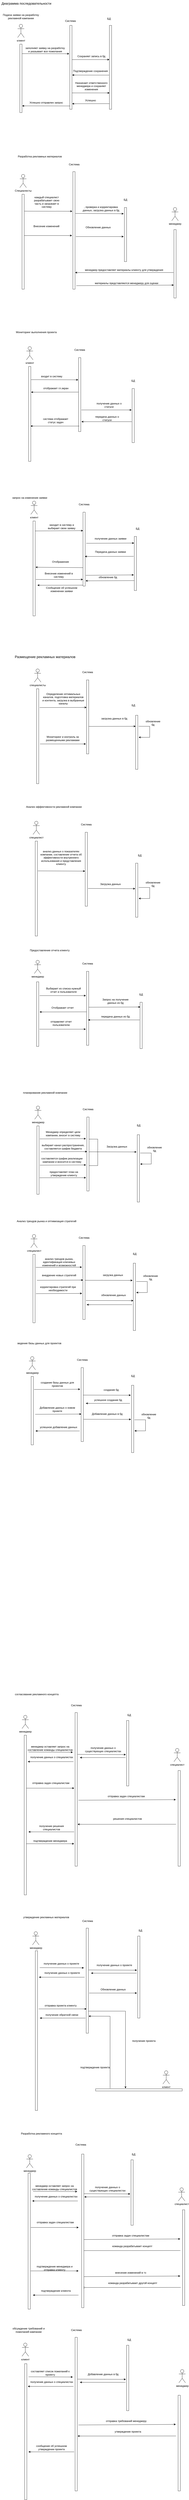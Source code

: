 <mxfile version="24.2.1" type="github">
  <diagram name="Страница — 1" id="AAgYuqkS5Dk4ACT2PeZ9">
    <mxGraphModel dx="3129" dy="1400" grid="1" gridSize="10" guides="1" tooltips="1" connect="1" arrows="1" fold="1" page="1" pageScale="1" pageWidth="827" pageHeight="1169" math="0" shadow="0">
      <root>
        <mxCell id="0" />
        <mxCell id="1" parent="0" />
        <mxCell id="OUDPRYeOZpHrJCc2ZNPv-1" value="&lt;font style=&quot;font-size: 15px;&quot;&gt;Диаграмма последовательности&lt;/font&gt;" style="text;html=1;align=center;verticalAlign=middle;whiteSpace=wrap;rounded=0;" vertex="1" parent="1">
          <mxGeometry x="20" y="10" width="240" height="30" as="geometry" />
        </mxCell>
        <mxCell id="OUDPRYeOZpHrJCc2ZNPv-2" value="клиент" style="shape=umlActor;verticalLabelPosition=bottom;verticalAlign=top;html=1;outlineConnect=0;" vertex="1" parent="1">
          <mxGeometry x="100" y="120" width="30" height="60" as="geometry" />
        </mxCell>
        <mxCell id="OUDPRYeOZpHrJCc2ZNPv-17" style="edgeStyle=orthogonalEdgeStyle;rounded=0;orthogonalLoop=1;jettySize=auto;html=1;exitX=1;exitY=0.25;exitDx=0;exitDy=0;entryX=-0.045;entryY=0.406;entryDx=0;entryDy=0;entryPerimeter=0;" edge="1" parent="1" source="OUDPRYeOZpHrJCc2ZNPv-3" target="OUDPRYeOZpHrJCc2ZNPv-4">
          <mxGeometry relative="1" as="geometry">
            <mxPoint x="510" y="280" as="targetPoint" />
            <Array as="points">
              <mxPoint x="347" y="280" />
              <mxPoint x="510" y="280" />
            </Array>
          </mxGeometry>
        </mxCell>
        <mxCell id="OUDPRYeOZpHrJCc2ZNPv-3" value="" style="rounded=0;whiteSpace=wrap;html=1;" vertex="1" parent="1">
          <mxGeometry x="337" y="125" width="10" height="380" as="geometry" />
        </mxCell>
        <mxCell id="OUDPRYeOZpHrJCc2ZNPv-4" value="" style="rounded=0;whiteSpace=wrap;html=1;" vertex="1" parent="1">
          <mxGeometry x="517" y="125" width="10" height="380" as="geometry" />
        </mxCell>
        <mxCell id="OUDPRYeOZpHrJCc2ZNPv-5" value="Система" style="text;html=1;align=center;verticalAlign=middle;whiteSpace=wrap;rounded=0;" vertex="1" parent="1">
          <mxGeometry x="310" y="90" width="60" height="30" as="geometry" />
        </mxCell>
        <mxCell id="OUDPRYeOZpHrJCc2ZNPv-6" value="БД" style="text;html=1;align=center;verticalAlign=middle;whiteSpace=wrap;rounded=0;" vertex="1" parent="1">
          <mxGeometry x="485" y="80" width="60" height="30" as="geometry" />
        </mxCell>
        <mxCell id="OUDPRYeOZpHrJCc2ZNPv-7" value="Подача заявки на разработку рекламной кампании" style="text;html=1;align=center;verticalAlign=middle;whiteSpace=wrap;rounded=0;" vertex="1" parent="1">
          <mxGeometry x="20" y="70" width="190" height="30" as="geometry" />
        </mxCell>
        <mxCell id="OUDPRYeOZpHrJCc2ZNPv-11" value="" style="rounded=0;whiteSpace=wrap;html=1;" vertex="1" parent="1">
          <mxGeometry x="110" y="210" width="10" height="310" as="geometry" />
        </mxCell>
        <mxCell id="OUDPRYeOZpHrJCc2ZNPv-14" style="edgeStyle=orthogonalEdgeStyle;rounded=0;orthogonalLoop=1;jettySize=auto;html=1;exitX=1;exitY=0.5;exitDx=0;exitDy=0;entryX=-0.274;entryY=0.338;entryDx=0;entryDy=0;entryPerimeter=0;" edge="1" parent="1" source="OUDPRYeOZpHrJCc2ZNPv-11" target="OUDPRYeOZpHrJCc2ZNPv-3">
          <mxGeometry relative="1" as="geometry">
            <Array as="points">
              <mxPoint x="120" y="253" />
              <mxPoint x="210" y="253" />
            </Array>
          </mxGeometry>
        </mxCell>
        <mxCell id="OUDPRYeOZpHrJCc2ZNPv-15" value="заполняет заявку на разработку и указывает все пожелания" style="text;html=1;align=center;verticalAlign=middle;whiteSpace=wrap;rounded=0;" vertex="1" parent="1">
          <mxGeometry x="130" y="220" width="190" height="30" as="geometry" />
        </mxCell>
        <mxCell id="OUDPRYeOZpHrJCc2ZNPv-18" value="Сохраняет запись в бд" style="text;html=1;align=center;verticalAlign=middle;whiteSpace=wrap;rounded=0;" vertex="1" parent="1">
          <mxGeometry x="370" y="250" width="130" height="30" as="geometry" />
        </mxCell>
        <mxCell id="OUDPRYeOZpHrJCc2ZNPv-19" value="" style="endArrow=classic;html=1;rounded=0;exitX=0.029;exitY=0.698;exitDx=0;exitDy=0;exitPerimeter=0;" edge="1" parent="1">
          <mxGeometry width="50" height="50" relative="1" as="geometry">
            <mxPoint x="515.29" y="350.24" as="sourcePoint" />
            <mxPoint x="348" y="350" as="targetPoint" />
          </mxGeometry>
        </mxCell>
        <mxCell id="OUDPRYeOZpHrJCc2ZNPv-20" value="Подтверждение сохранения" style="text;html=1;align=center;verticalAlign=middle;whiteSpace=wrap;rounded=0;" vertex="1" parent="1">
          <mxGeometry x="351" y="317" width="160" height="30" as="geometry" />
        </mxCell>
        <mxCell id="OUDPRYeOZpHrJCc2ZNPv-21" value="" style="endArrow=classic;html=1;rounded=0;entryX=0.045;entryY=0.805;entryDx=0;entryDy=0;entryPerimeter=0;exitX=1.064;exitY=0.805;exitDx=0;exitDy=0;exitPerimeter=0;" edge="1" parent="1" source="OUDPRYeOZpHrJCc2ZNPv-3" target="OUDPRYeOZpHrJCc2ZNPv-4">
          <mxGeometry width="50" height="50" relative="1" as="geometry">
            <mxPoint x="570" y="380" as="sourcePoint" />
            <mxPoint x="620" y="330" as="targetPoint" />
          </mxGeometry>
        </mxCell>
        <mxCell id="OUDPRYeOZpHrJCc2ZNPv-22" value="Назначает ответственного менеджера и сохраняет изменения" style="text;html=1;align=center;verticalAlign=middle;whiteSpace=wrap;rounded=0;" vertex="1" parent="1">
          <mxGeometry x="360" y="380" width="150" height="40" as="geometry" />
        </mxCell>
        <mxCell id="OUDPRYeOZpHrJCc2ZNPv-23" value="" style="endArrow=classic;html=1;rounded=0;entryX=1.072;entryY=0.934;entryDx=0;entryDy=0;entryPerimeter=0;exitX=-0.055;exitY=0.933;exitDx=0;exitDy=0;exitPerimeter=0;" edge="1" parent="1" source="OUDPRYeOZpHrJCc2ZNPv-4" target="OUDPRYeOZpHrJCc2ZNPv-3">
          <mxGeometry width="50" height="50" relative="1" as="geometry">
            <mxPoint x="510" y="480" as="sourcePoint" />
            <mxPoint x="460" y="510" as="targetPoint" />
          </mxGeometry>
        </mxCell>
        <mxCell id="OUDPRYeOZpHrJCc2ZNPv-24" value="Успешно" style="text;html=1;align=center;verticalAlign=middle;whiteSpace=wrap;rounded=0;" vertex="1" parent="1">
          <mxGeometry x="401" y="450" width="60" height="30" as="geometry" />
        </mxCell>
        <mxCell id="OUDPRYeOZpHrJCc2ZNPv-25" value="" style="endArrow=classic;html=1;rounded=0;entryX=1.089;entryY=0.902;entryDx=0;entryDy=0;entryPerimeter=0;exitX=-0.055;exitY=0.933;exitDx=0;exitDy=0;exitPerimeter=0;" edge="1" parent="1" target="OUDPRYeOZpHrJCc2ZNPv-11">
          <mxGeometry width="50" height="50" relative="1" as="geometry">
            <mxPoint x="338" y="490" as="sourcePoint" />
            <mxPoint x="170" y="490" as="targetPoint" />
          </mxGeometry>
        </mxCell>
        <mxCell id="OUDPRYeOZpHrJCc2ZNPv-26" value="Успешно отправлен запрос" style="text;html=1;align=center;verticalAlign=middle;whiteSpace=wrap;rounded=0;" vertex="1" parent="1">
          <mxGeometry x="140" y="460" width="180" height="30" as="geometry" />
        </mxCell>
        <mxCell id="OUDPRYeOZpHrJCc2ZNPv-55" value="Специалисты" style="shape=umlActor;verticalLabelPosition=bottom;verticalAlign=top;html=1;outlineConnect=0;" vertex="1" parent="1">
          <mxGeometry x="110" y="800" width="30" height="60" as="geometry" />
        </mxCell>
        <mxCell id="OUDPRYeOZpHrJCc2ZNPv-57" value="" style="rounded=0;whiteSpace=wrap;html=1;" vertex="1" parent="1">
          <mxGeometry x="351" y="787.5" width="10" height="532.5" as="geometry" />
        </mxCell>
        <mxCell id="OUDPRYeOZpHrJCc2ZNPv-58" value="" style="rounded=0;whiteSpace=wrap;html=1;" vertex="1" parent="1">
          <mxGeometry x="585" y="950" width="10" height="245" as="geometry" />
        </mxCell>
        <mxCell id="OUDPRYeOZpHrJCc2ZNPv-59" value="Система" style="text;html=1;align=center;verticalAlign=middle;whiteSpace=wrap;rounded=0;" vertex="1" parent="1">
          <mxGeometry x="327" y="740" width="60" height="30" as="geometry" />
        </mxCell>
        <mxCell id="OUDPRYeOZpHrJCc2ZNPv-60" value="БД" style="text;html=1;align=center;verticalAlign=middle;whiteSpace=wrap;rounded=0;" vertex="1" parent="1">
          <mxGeometry x="560" y="900" width="60" height="30" as="geometry" />
        </mxCell>
        <mxCell id="OUDPRYeOZpHrJCc2ZNPv-61" value="" style="rounded=0;whiteSpace=wrap;html=1;" vertex="1" parent="1">
          <mxGeometry x="120" y="890" width="10" height="430" as="geometry" />
        </mxCell>
        <mxCell id="OUDPRYeOZpHrJCc2ZNPv-73" value="Разработка рекламных материалов" style="text;html=1;align=center;verticalAlign=middle;whiteSpace=wrap;rounded=0;" vertex="1" parent="1">
          <mxGeometry x="51" y="703.5" width="300" height="30" as="geometry" />
        </mxCell>
        <mxCell id="OUDPRYeOZpHrJCc2ZNPv-74" value="" style="rounded=0;whiteSpace=wrap;html=1;" vertex="1" parent="1">
          <mxGeometry x="810" y="1050" width="10" height="310" as="geometry" />
        </mxCell>
        <mxCell id="OUDPRYeOZpHrJCc2ZNPv-75" value="менеджер" style="shape=umlActor;verticalLabelPosition=bottom;verticalAlign=top;html=1;outlineConnect=0;" vertex="1" parent="1">
          <mxGeometry x="800" y="950" width="30" height="60" as="geometry" />
        </mxCell>
        <mxCell id="OUDPRYeOZpHrJCc2ZNPv-78" value="клиент" style="shape=umlActor;verticalLabelPosition=bottom;verticalAlign=top;html=1;outlineConnect=0;" vertex="1" parent="1">
          <mxGeometry x="140" y="1580" width="30" height="60" as="geometry" />
        </mxCell>
        <mxCell id="OUDPRYeOZpHrJCc2ZNPv-79" value="" style="rounded=0;whiteSpace=wrap;html=1;" vertex="1" parent="1">
          <mxGeometry x="377" y="1630" width="10" height="335" as="geometry" />
        </mxCell>
        <mxCell id="OUDPRYeOZpHrJCc2ZNPv-80" value="" style="rounded=0;whiteSpace=wrap;html=1;" vertex="1" parent="1">
          <mxGeometry x="620" y="1770" width="10" height="245" as="geometry" />
        </mxCell>
        <mxCell id="OUDPRYeOZpHrJCc2ZNPv-81" value="Система" style="text;html=1;align=center;verticalAlign=middle;whiteSpace=wrap;rounded=0;" vertex="1" parent="1">
          <mxGeometry x="352" y="1580" width="60" height="30" as="geometry" />
        </mxCell>
        <mxCell id="OUDPRYeOZpHrJCc2ZNPv-82" value="БД" style="text;html=1;align=center;verticalAlign=middle;whiteSpace=wrap;rounded=0;" vertex="1" parent="1">
          <mxGeometry x="595" y="1720" width="60" height="30" as="geometry" />
        </mxCell>
        <mxCell id="OUDPRYeOZpHrJCc2ZNPv-83" value="" style="rounded=0;whiteSpace=wrap;html=1;" vertex="1" parent="1">
          <mxGeometry x="150" y="1670" width="10" height="430" as="geometry" />
        </mxCell>
        <mxCell id="OUDPRYeOZpHrJCc2ZNPv-84" value="Мониторинг выполнения проекта" style="text;html=1;align=center;verticalAlign=middle;whiteSpace=wrap;rounded=0;" vertex="1" parent="1">
          <mxGeometry x="90" y="1500" width="190" height="30" as="geometry" />
        </mxCell>
        <mxCell id="OUDPRYeOZpHrJCc2ZNPv-85" value="" style="endArrow=classic;html=1;rounded=0;exitX=1.133;exitY=0.139;exitDx=0;exitDy=0;exitPerimeter=0;entryX=-0.182;entryY=0.3;entryDx=0;entryDy=0;entryPerimeter=0;" edge="1" parent="1" source="OUDPRYeOZpHrJCc2ZNPv-83" target="OUDPRYeOZpHrJCc2ZNPv-79">
          <mxGeometry width="50" height="50" relative="1" as="geometry">
            <mxPoint x="590" y="1840" as="sourcePoint" />
            <mxPoint x="370" y="1730" as="targetPoint" />
          </mxGeometry>
        </mxCell>
        <mxCell id="OUDPRYeOZpHrJCc2ZNPv-86" value="входит в систему" style="text;html=1;align=center;verticalAlign=middle;whiteSpace=wrap;rounded=0;" vertex="1" parent="1">
          <mxGeometry x="200" y="1700" width="110" height="30" as="geometry" />
        </mxCell>
        <mxCell id="OUDPRYeOZpHrJCc2ZNPv-89" value="" style="endArrow=classic;html=1;rounded=0;entryX=1.109;entryY=0.271;entryDx=0;entryDy=0;entryPerimeter=0;exitX=-0.113;exitY=0.466;exitDx=0;exitDy=0;exitPerimeter=0;" edge="1" parent="1" source="OUDPRYeOZpHrJCc2ZNPv-79" target="OUDPRYeOZpHrJCc2ZNPv-83">
          <mxGeometry width="50" height="50" relative="1" as="geometry">
            <mxPoint x="340" y="1780" as="sourcePoint" />
            <mxPoint x="540" y="1740" as="targetPoint" />
          </mxGeometry>
        </mxCell>
        <mxCell id="OUDPRYeOZpHrJCc2ZNPv-90" value="отображает гл.экран" style="text;html=1;align=center;verticalAlign=middle;whiteSpace=wrap;rounded=0;" vertex="1" parent="1">
          <mxGeometry x="210" y="1754" width="128" height="30" as="geometry" />
        </mxCell>
        <mxCell id="OUDPRYeOZpHrJCc2ZNPv-91" value="" style="endArrow=classic;html=1;rounded=0;entryX=-0.227;entryY=0.396;entryDx=0;entryDy=0;entryPerimeter=0;" edge="1" parent="1" target="OUDPRYeOZpHrJCc2ZNPv-80">
          <mxGeometry width="50" height="50" relative="1" as="geometry">
            <mxPoint x="390" y="1867" as="sourcePoint" />
            <mxPoint x="600" y="1860" as="targetPoint" />
          </mxGeometry>
        </mxCell>
        <mxCell id="OUDPRYeOZpHrJCc2ZNPv-92" value="получение данных о статусе" style="text;html=1;align=center;verticalAlign=middle;whiteSpace=wrap;rounded=0;" vertex="1" parent="1">
          <mxGeometry x="448.5" y="1830" width="133" height="30" as="geometry" />
        </mxCell>
        <mxCell id="OUDPRYeOZpHrJCc2ZNPv-93" value="" style="endArrow=classic;html=1;rounded=0;entryX=1.3;entryY=0.866;entryDx=0;entryDy=0;entryPerimeter=0;exitX=-0.153;exitY=0.613;exitDx=0;exitDy=0;exitPerimeter=0;" edge="1" parent="1" source="OUDPRYeOZpHrJCc2ZNPv-80" target="OUDPRYeOZpHrJCc2ZNPv-79">
          <mxGeometry width="50" height="50" relative="1" as="geometry">
            <mxPoint x="510" y="1930" as="sourcePoint" />
            <mxPoint x="560" y="1880" as="targetPoint" />
          </mxGeometry>
        </mxCell>
        <mxCell id="OUDPRYeOZpHrJCc2ZNPv-94" value="передача данных о статусе" style="text;html=1;align=center;verticalAlign=middle;whiteSpace=wrap;rounded=0;" vertex="1" parent="1">
          <mxGeometry x="440" y="1890" width="133" height="30" as="geometry" />
        </mxCell>
        <mxCell id="OUDPRYeOZpHrJCc2ZNPv-95" value="" style="endArrow=classic;html=1;rounded=0;entryX=1.3;entryY=0.866;entryDx=0;entryDy=0;entryPerimeter=0;" edge="1" parent="1">
          <mxGeometry width="50" height="50" relative="1" as="geometry">
            <mxPoint x="380" y="1940" as="sourcePoint" />
            <mxPoint x="159" y="1940" as="targetPoint" />
          </mxGeometry>
        </mxCell>
        <mxCell id="OUDPRYeOZpHrJCc2ZNPv-96" value="система отображает статус задач" style="text;html=1;align=center;verticalAlign=middle;whiteSpace=wrap;rounded=0;" vertex="1" parent="1">
          <mxGeometry x="209" y="1900" width="128" height="30" as="geometry" />
        </mxCell>
        <mxCell id="OUDPRYeOZpHrJCc2ZNPv-98" value="клиент" style="shape=umlActor;verticalLabelPosition=bottom;verticalAlign=top;html=1;outlineConnect=0;" vertex="1" parent="1">
          <mxGeometry x="160" y="2280" width="30" height="60" as="geometry" />
        </mxCell>
        <mxCell id="OUDPRYeOZpHrJCc2ZNPv-99" value="" style="rounded=0;whiteSpace=wrap;html=1;" vertex="1" parent="1">
          <mxGeometry x="397" y="2330" width="10" height="335" as="geometry" />
        </mxCell>
        <mxCell id="OUDPRYeOZpHrJCc2ZNPv-100" value="" style="rounded=0;whiteSpace=wrap;html=1;" vertex="1" parent="1">
          <mxGeometry x="630" y="2440" width="10" height="245" as="geometry" />
        </mxCell>
        <mxCell id="OUDPRYeOZpHrJCc2ZNPv-101" value="Система" style="text;html=1;align=center;verticalAlign=middle;whiteSpace=wrap;rounded=0;" vertex="1" parent="1">
          <mxGeometry x="372" y="2280" width="60" height="30" as="geometry" />
        </mxCell>
        <mxCell id="OUDPRYeOZpHrJCc2ZNPv-102" value="БД" style="text;html=1;align=center;verticalAlign=middle;whiteSpace=wrap;rounded=0;" vertex="1" parent="1">
          <mxGeometry x="615" y="2390" width="60" height="30" as="geometry" />
        </mxCell>
        <mxCell id="OUDPRYeOZpHrJCc2ZNPv-103" value="" style="rounded=0;whiteSpace=wrap;html=1;" vertex="1" parent="1">
          <mxGeometry x="170" y="2370" width="10" height="430" as="geometry" />
        </mxCell>
        <mxCell id="OUDPRYeOZpHrJCc2ZNPv-105" value="" style="endArrow=classic;html=1;rounded=0;entryX=0;entryY=0.25;entryDx=0;entryDy=0;exitX=1.048;exitY=0.105;exitDx=0;exitDy=0;exitPerimeter=0;" edge="1" parent="1" source="OUDPRYeOZpHrJCc2ZNPv-103" target="OUDPRYeOZpHrJCc2ZNPv-99">
          <mxGeometry width="50" height="50" relative="1" as="geometry">
            <mxPoint x="730" y="2670" as="sourcePoint" />
            <mxPoint x="780" y="2620" as="targetPoint" />
          </mxGeometry>
        </mxCell>
        <mxCell id="OUDPRYeOZpHrJCc2ZNPv-106" value="заходит в систему и выбирает свою заявку" style="text;html=1;align=center;verticalAlign=middle;whiteSpace=wrap;rounded=0;" vertex="1" parent="1">
          <mxGeometry x="230" y="2380" width="140" height="30" as="geometry" />
        </mxCell>
        <mxCell id="OUDPRYeOZpHrJCc2ZNPv-107" value="" style="endArrow=classic;html=1;rounded=0;entryX=0;entryY=0.25;entryDx=0;entryDy=0;exitX=1.048;exitY=0.105;exitDx=0;exitDy=0;exitPerimeter=0;" edge="1" parent="1">
          <mxGeometry width="50" height="50" relative="1" as="geometry">
            <mxPoint x="412" y="2471" as="sourcePoint" />
            <mxPoint x="629" y="2470" as="targetPoint" />
          </mxGeometry>
        </mxCell>
        <mxCell id="OUDPRYeOZpHrJCc2ZNPv-108" value="получение данных заявки" style="text;html=1;align=center;verticalAlign=middle;whiteSpace=wrap;rounded=0;" vertex="1" parent="1">
          <mxGeometry x="440.25" y="2440" width="163.5" height="20" as="geometry" />
        </mxCell>
        <mxCell id="OUDPRYeOZpHrJCc2ZNPv-109" value="" style="endArrow=classic;html=1;rounded=0;entryX=0.875;entryY=0.599;entryDx=0;entryDy=0;entryPerimeter=0;exitX=-0.299;exitY=0.368;exitDx=0;exitDy=0;exitPerimeter=0;" edge="1" parent="1" source="OUDPRYeOZpHrJCc2ZNPv-100" target="OUDPRYeOZpHrJCc2ZNPv-99">
          <mxGeometry width="50" height="50" relative="1" as="geometry">
            <mxPoint x="480" y="2630" as="sourcePoint" />
            <mxPoint x="530" y="2580" as="targetPoint" />
          </mxGeometry>
        </mxCell>
        <mxCell id="OUDPRYeOZpHrJCc2ZNPv-110" value="Передача данных заявки" style="text;html=1;align=center;verticalAlign=middle;whiteSpace=wrap;rounded=0;" vertex="1" parent="1">
          <mxGeometry x="440.25" y="2500" width="163.5" height="20" as="geometry" />
        </mxCell>
        <mxCell id="OUDPRYeOZpHrJCc2ZNPv-111" value="" style="endArrow=classic;html=1;rounded=0;entryX=1.145;entryY=0.487;entryDx=0;entryDy=0;entryPerimeter=0;exitX=0;exitY=0.75;exitDx=0;exitDy=0;" edge="1" parent="1" source="OUDPRYeOZpHrJCc2ZNPv-99" target="OUDPRYeOZpHrJCc2ZNPv-103">
          <mxGeometry width="50" height="50" relative="1" as="geometry">
            <mxPoint x="480" y="2550" as="sourcePoint" />
            <mxPoint x="530" y="2500" as="targetPoint" />
          </mxGeometry>
        </mxCell>
        <mxCell id="OUDPRYeOZpHrJCc2ZNPv-112" value="Отображение" style="text;html=1;align=center;verticalAlign=middle;whiteSpace=wrap;rounded=0;" vertex="1" parent="1">
          <mxGeometry x="230" y="2540" width="130" height="30" as="geometry" />
        </mxCell>
        <mxCell id="OUDPRYeOZpHrJCc2ZNPv-113" value="Внесение изменений в систему" style="text;html=1;align=center;verticalAlign=middle;whiteSpace=wrap;rounded=0;" vertex="1" parent="1">
          <mxGeometry x="202" y="2600" width="170" height="30" as="geometry" />
        </mxCell>
        <mxCell id="OUDPRYeOZpHrJCc2ZNPv-114" value="запрос на изменение заявки" style="text;html=1;align=center;verticalAlign=middle;whiteSpace=wrap;rounded=0;" vertex="1" parent="1">
          <mxGeometry x="45" y="2250" width="220" height="30" as="geometry" />
        </mxCell>
        <mxCell id="OUDPRYeOZpHrJCc2ZNPv-115" value="" style="endArrow=classic;html=1;rounded=0;entryX=-0.039;entryY=0.91;entryDx=0;entryDy=0;entryPerimeter=0;exitX=1.267;exitY=0.616;exitDx=0;exitDy=0;exitPerimeter=0;" edge="1" parent="1" source="OUDPRYeOZpHrJCc2ZNPv-103" target="OUDPRYeOZpHrJCc2ZNPv-99">
          <mxGeometry width="50" height="50" relative="1" as="geometry">
            <mxPoint x="410" y="2670" as="sourcePoint" />
            <mxPoint x="460" y="2620" as="targetPoint" />
          </mxGeometry>
        </mxCell>
        <mxCell id="OUDPRYeOZpHrJCc2ZNPv-116" value="" style="endArrow=classic;html=1;rounded=0;entryX=-0.238;entryY=0.711;entryDx=0;entryDy=0;entryPerimeter=0;exitX=1.241;exitY=0.854;exitDx=0;exitDy=0;exitPerimeter=0;" edge="1" parent="1" source="OUDPRYeOZpHrJCc2ZNPv-99" target="OUDPRYeOZpHrJCc2ZNPv-100">
          <mxGeometry width="50" height="50" relative="1" as="geometry">
            <mxPoint x="410" y="2670" as="sourcePoint" />
            <mxPoint x="460" y="2620" as="targetPoint" />
          </mxGeometry>
        </mxCell>
        <mxCell id="OUDPRYeOZpHrJCc2ZNPv-117" value="" style="endArrow=classic;html=1;rounded=0;entryX=0.875;entryY=0.599;entryDx=0;entryDy=0;entryPerimeter=0;exitX=-0.299;exitY=0.368;exitDx=0;exitDy=0;exitPerimeter=0;" edge="1" parent="1">
          <mxGeometry width="50" height="50" relative="1" as="geometry">
            <mxPoint x="630" y="2640" as="sourcePoint" />
            <mxPoint x="409" y="2641" as="targetPoint" />
          </mxGeometry>
        </mxCell>
        <mxCell id="OUDPRYeOZpHrJCc2ZNPv-119" value="обновление бд" style="text;html=1;align=center;verticalAlign=middle;whiteSpace=wrap;rounded=0;" vertex="1" parent="1">
          <mxGeometry x="455" y="2610" width="110" height="30" as="geometry" />
        </mxCell>
        <mxCell id="OUDPRYeOZpHrJCc2ZNPv-120" value="" style="endArrow=classic;html=1;rounded=0;exitX=-0.039;exitY=0.987;exitDx=0;exitDy=0;exitPerimeter=0;" edge="1" parent="1" source="OUDPRYeOZpHrJCc2ZNPv-99">
          <mxGeometry width="50" height="50" relative="1" as="geometry">
            <mxPoint x="400" y="2670" as="sourcePoint" />
            <mxPoint x="190" y="2661" as="targetPoint" />
          </mxGeometry>
        </mxCell>
        <mxCell id="OUDPRYeOZpHrJCc2ZNPv-121" value="Сообщение об успешном изменении заявки" style="text;html=1;align=center;verticalAlign=middle;whiteSpace=wrap;rounded=0;" vertex="1" parent="1">
          <mxGeometry x="220" y="2665" width="160" height="30" as="geometry" />
        </mxCell>
        <mxCell id="OUDPRYeOZpHrJCc2ZNPv-122" value="специалисты" style="shape=umlActor;verticalLabelPosition=bottom;verticalAlign=top;html=1;outlineConnect=0;" vertex="1" parent="1">
          <mxGeometry x="176" y="3040" width="30" height="60" as="geometry" />
        </mxCell>
        <mxCell id="OUDPRYeOZpHrJCc2ZNPv-123" value="" style="rounded=0;whiteSpace=wrap;html=1;" vertex="1" parent="1">
          <mxGeometry x="413" y="3090" width="10" height="335" as="geometry" />
        </mxCell>
        <mxCell id="OUDPRYeOZpHrJCc2ZNPv-124" value="" style="rounded=0;whiteSpace=wrap;html=1;" vertex="1" parent="1">
          <mxGeometry x="636" y="3250" width="10" height="245" as="geometry" />
        </mxCell>
        <mxCell id="OUDPRYeOZpHrJCc2ZNPv-125" value="Система" style="text;html=1;align=center;verticalAlign=middle;whiteSpace=wrap;rounded=0;" vertex="1" parent="1">
          <mxGeometry x="388" y="3040" width="60" height="30" as="geometry" />
        </mxCell>
        <mxCell id="OUDPRYeOZpHrJCc2ZNPv-126" value="БД" style="text;html=1;align=center;verticalAlign=middle;whiteSpace=wrap;rounded=0;" vertex="1" parent="1">
          <mxGeometry x="596" y="3190" width="60" height="30" as="geometry" />
        </mxCell>
        <mxCell id="OUDPRYeOZpHrJCc2ZNPv-127" value="" style="rounded=0;whiteSpace=wrap;html=1;" vertex="1" parent="1">
          <mxGeometry x="186" y="3130" width="10" height="430" as="geometry" />
        </mxCell>
        <mxCell id="OUDPRYeOZpHrJCc2ZNPv-128" value="&lt;span style=&quot;font-size:12.0pt;line-height:107%;&lt;br/&gt;font-family:&amp;quot;Times New Roman&amp;quot;,serif;mso-fareast-font-family:Calibri;mso-fareast-theme-font:&lt;br/&gt;minor-latin;mso-ansi-language:RU;mso-fareast-language:EN-US;mso-bidi-language:&lt;br/&gt;AR-SA&quot;&gt;Размещение рекламных материалов&lt;/span&gt;" style="text;html=1;align=center;verticalAlign=middle;whiteSpace=wrap;rounded=0;" vertex="1" parent="1">
          <mxGeometry x="73" y="2970" width="304" height="30" as="geometry" />
        </mxCell>
        <mxCell id="OUDPRYeOZpHrJCc2ZNPv-133" value="каждый специалист разрабатывает свою часть и загружает в систему" style="text;html=1;align=center;verticalAlign=middle;whiteSpace=wrap;rounded=0;" vertex="1" parent="1">
          <mxGeometry x="160" y="910" width="144" height="30" as="geometry" />
        </mxCell>
        <mxCell id="OUDPRYeOZpHrJCc2ZNPv-134" value="" style="endArrow=classic;html=1;rounded=0;entryX=-0.272;entryY=0.337;entryDx=0;entryDy=0;entryPerimeter=0;exitX=1.113;exitY=0.178;exitDx=0;exitDy=0;exitPerimeter=0;" edge="1" parent="1" source="OUDPRYeOZpHrJCc2ZNPv-61" target="OUDPRYeOZpHrJCc2ZNPv-57">
          <mxGeometry width="50" height="50" relative="1" as="geometry">
            <mxPoint x="540" y="1000" as="sourcePoint" />
            <mxPoint x="580" y="940" as="targetPoint" />
          </mxGeometry>
        </mxCell>
        <mxCell id="OUDPRYeOZpHrJCc2ZNPv-135" value="" style="endArrow=classic;html=1;rounded=0;entryX=-0.105;entryY=0.538;entryDx=0;entryDy=0;entryPerimeter=0;exitX=1.113;exitY=0.178;exitDx=0;exitDy=0;exitPerimeter=0;" edge="1" parent="1">
          <mxGeometry width="50" height="50" relative="1" as="geometry">
            <mxPoint x="362.5" y="977" as="sourcePoint" />
            <mxPoint x="581.5" y="978" as="targetPoint" />
          </mxGeometry>
        </mxCell>
        <mxCell id="OUDPRYeOZpHrJCc2ZNPv-137" value=", проверка и корректировка данных, загрузка данных в бд" style="text;html=1;align=center;verticalAlign=middle;whiteSpace=wrap;rounded=0;" vertex="1" parent="1">
          <mxGeometry x="392" y="940" width="173" height="30" as="geometry" />
        </mxCell>
        <mxCell id="OUDPRYeOZpHrJCc2ZNPv-138" value="материалы представляются менеджеру для оценки" style="text;html=1;align=center;verticalAlign=middle;whiteSpace=wrap;rounded=0;" vertex="1" parent="1">
          <mxGeometry x="440.25" y="1278" width="310" height="30" as="geometry" />
        </mxCell>
        <mxCell id="OUDPRYeOZpHrJCc2ZNPv-139" value="" style="endArrow=classic;html=1;rounded=0;entryX=-0.092;entryY=0.811;entryDx=0;entryDy=0;entryPerimeter=0;exitX=1.605;exitY=0.97;exitDx=0;exitDy=0;exitPerimeter=0;" edge="1" parent="1" source="OUDPRYeOZpHrJCc2ZNPv-57" target="OUDPRYeOZpHrJCc2ZNPv-74">
          <mxGeometry width="50" height="50" relative="1" as="geometry">
            <mxPoint x="700" y="1110" as="sourcePoint" />
            <mxPoint x="750" y="1060" as="targetPoint" />
          </mxGeometry>
        </mxCell>
        <mxCell id="OUDPRYeOZpHrJCc2ZNPv-140" value="" style="endArrow=classic;html=1;rounded=0;entryX=1.038;entryY=0.823;entryDx=0;entryDy=0;entryPerimeter=0;exitX=-0.188;exitY=0.566;exitDx=0;exitDy=0;exitPerimeter=0;" edge="1" parent="1">
          <mxGeometry width="50" height="50" relative="1" as="geometry">
            <mxPoint x="808.12" y="1244.46" as="sourcePoint" />
            <mxPoint x="361.38" y="1244.747" as="targetPoint" />
          </mxGeometry>
        </mxCell>
        <mxCell id="OUDPRYeOZpHrJCc2ZNPv-142" value="менеджер предоставляет материалы клиенту для утверждения" style="text;html=1;align=center;verticalAlign=middle;whiteSpace=wrap;rounded=0;" vertex="1" parent="1">
          <mxGeometry x="397" y="1218" width="373.12" height="30" as="geometry" />
        </mxCell>
        <mxCell id="OUDPRYeOZpHrJCc2ZNPv-143" value="Внесение изменений" style="text;html=1;align=center;verticalAlign=middle;whiteSpace=wrap;rounded=0;" vertex="1" parent="1">
          <mxGeometry x="159" y="1020" width="144" height="30" as="geometry" />
        </mxCell>
        <mxCell id="OUDPRYeOZpHrJCc2ZNPv-144" value="" style="endArrow=classic;html=1;rounded=0;entryX=-0.272;entryY=0.337;entryDx=0;entryDy=0;entryPerimeter=0;exitX=1.113;exitY=0.178;exitDx=0;exitDy=0;exitPerimeter=0;" edge="1" parent="1">
          <mxGeometry width="50" height="50" relative="1" as="geometry">
            <mxPoint x="130" y="1077" as="sourcePoint" />
            <mxPoint x="347" y="1077" as="targetPoint" />
          </mxGeometry>
        </mxCell>
        <mxCell id="OUDPRYeOZpHrJCc2ZNPv-145" value="Обновление данных" style="text;html=1;align=center;verticalAlign=middle;whiteSpace=wrap;rounded=0;" vertex="1" parent="1">
          <mxGeometry x="393.5" y="1024.66" width="144" height="30" as="geometry" />
        </mxCell>
        <mxCell id="OUDPRYeOZpHrJCc2ZNPv-146" value="" style="endArrow=classic;html=1;rounded=0;entryX=-0.272;entryY=0.337;entryDx=0;entryDy=0;entryPerimeter=0;exitX=1.113;exitY=0.178;exitDx=0;exitDy=0;exitPerimeter=0;" edge="1" parent="1">
          <mxGeometry width="50" height="50" relative="1" as="geometry">
            <mxPoint x="364.5" y="1081.66" as="sourcePoint" />
            <mxPoint x="581.5" y="1081.66" as="targetPoint" />
          </mxGeometry>
        </mxCell>
        <mxCell id="OUDPRYeOZpHrJCc2ZNPv-147" value="специалист" style="shape=umlActor;verticalLabelPosition=bottom;verticalAlign=top;html=1;outlineConnect=0;" vertex="1" parent="1">
          <mxGeometry x="170" y="3730" width="30" height="60" as="geometry" />
        </mxCell>
        <mxCell id="OUDPRYeOZpHrJCc2ZNPv-148" value="" style="rounded=0;whiteSpace=wrap;html=1;" vertex="1" parent="1">
          <mxGeometry x="407" y="3780" width="10" height="335" as="geometry" />
        </mxCell>
        <mxCell id="OUDPRYeOZpHrJCc2ZNPv-149" value="" style="rounded=0;whiteSpace=wrap;html=1;" vertex="1" parent="1">
          <mxGeometry x="636" y="3920" width="10" height="245" as="geometry" />
        </mxCell>
        <mxCell id="OUDPRYeOZpHrJCc2ZNPv-150" value="Система" style="text;html=1;align=center;verticalAlign=middle;whiteSpace=wrap;rounded=0;" vertex="1" parent="1">
          <mxGeometry x="382" y="3730" width="60" height="30" as="geometry" />
        </mxCell>
        <mxCell id="OUDPRYeOZpHrJCc2ZNPv-151" value="БД" style="text;html=1;align=center;verticalAlign=middle;whiteSpace=wrap;rounded=0;" vertex="1" parent="1">
          <mxGeometry x="625" y="3870" width="60" height="30" as="geometry" />
        </mxCell>
        <mxCell id="OUDPRYeOZpHrJCc2ZNPv-152" value="" style="rounded=0;whiteSpace=wrap;html=1;" vertex="1" parent="1">
          <mxGeometry x="180" y="3820" width="10" height="430" as="geometry" />
        </mxCell>
        <mxCell id="OUDPRYeOZpHrJCc2ZNPv-154" value="Определение оптимальных каналов, подготовка материалов и контента, загрузка в выбранные каналы" style="text;html=1;align=center;verticalAlign=middle;whiteSpace=wrap;rounded=0;" vertex="1" parent="1">
          <mxGeometry x="210" y="3160" width="195" height="30" as="geometry" />
        </mxCell>
        <mxCell id="OUDPRYeOZpHrJCc2ZNPv-155" value="" style="endArrow=classic;html=1;rounded=0;" edge="1" parent="1">
          <mxGeometry width="50" height="50" relative="1" as="geometry">
            <mxPoint x="200" y="3215" as="sourcePoint" />
            <mxPoint x="413" y="3214.511" as="targetPoint" />
          </mxGeometry>
        </mxCell>
        <mxCell id="OUDPRYeOZpHrJCc2ZNPv-156" value="" style="endArrow=classic;html=1;rounded=0;" edge="1" parent="1">
          <mxGeometry width="50" height="50" relative="1" as="geometry">
            <mxPoint x="423" y="3300.49" as="sourcePoint" />
            <mxPoint x="636" y="3300.001" as="targetPoint" />
          </mxGeometry>
        </mxCell>
        <mxCell id="OUDPRYeOZpHrJCc2ZNPv-157" value="загрузка данных в бд" style="text;html=1;align=center;verticalAlign=middle;whiteSpace=wrap;rounded=0;" vertex="1" parent="1">
          <mxGeometry x="473.75" y="3250" width="130" height="30" as="geometry" />
        </mxCell>
        <mxCell id="OUDPRYeOZpHrJCc2ZNPv-158" value="" style="endArrow=classic;html=1;rounded=0;" edge="1" parent="1">
          <mxGeometry width="50" height="50" relative="1" as="geometry">
            <mxPoint x="650" y="3300" as="sourcePoint" />
            <mxPoint x="650" y="3350" as="targetPoint" />
            <Array as="points">
              <mxPoint x="700" y="3300" />
              <mxPoint x="700" y="3350" />
            </Array>
          </mxGeometry>
        </mxCell>
        <mxCell id="OUDPRYeOZpHrJCc2ZNPv-159" value="обновление бд" style="text;html=1;align=center;verticalAlign=middle;whiteSpace=wrap;rounded=0;" vertex="1" parent="1">
          <mxGeometry x="685" y="3270" width="60" height="30" as="geometry" />
        </mxCell>
        <mxCell id="OUDPRYeOZpHrJCc2ZNPv-160" value="" style="endArrow=classic;html=1;rounded=0;" edge="1" parent="1">
          <mxGeometry width="50" height="50" relative="1" as="geometry">
            <mxPoint x="202" y="3380" as="sourcePoint" />
            <mxPoint x="410" y="3380" as="targetPoint" />
          </mxGeometry>
        </mxCell>
        <mxCell id="OUDPRYeOZpHrJCc2ZNPv-161" value="Мониторинг и контроль за размещенными рекламами" style="text;html=1;align=center;verticalAlign=middle;whiteSpace=wrap;rounded=0;" vertex="1" parent="1">
          <mxGeometry x="200" y="3340" width="210" height="30" as="geometry" />
        </mxCell>
        <mxCell id="OUDPRYeOZpHrJCc2ZNPv-162" value="менеджер" style="shape=umlActor;verticalLabelPosition=bottom;verticalAlign=top;html=1;outlineConnect=0;" vertex="1" parent="1">
          <mxGeometry x="176" y="4360" width="30" height="60" as="geometry" />
        </mxCell>
        <mxCell id="OUDPRYeOZpHrJCc2ZNPv-163" value="" style="rounded=0;whiteSpace=wrap;html=1;" vertex="1" parent="1">
          <mxGeometry x="413" y="4410" width="10" height="335" as="geometry" />
        </mxCell>
        <mxCell id="OUDPRYeOZpHrJCc2ZNPv-164" value="" style="rounded=0;whiteSpace=wrap;html=1;" vertex="1" parent="1">
          <mxGeometry x="656" y="4550" width="10" height="210" as="geometry" />
        </mxCell>
        <mxCell id="OUDPRYeOZpHrJCc2ZNPv-165" value="Система" style="text;html=1;align=center;verticalAlign=middle;whiteSpace=wrap;rounded=0;" vertex="1" parent="1">
          <mxGeometry x="388" y="4360" width="60" height="30" as="geometry" />
        </mxCell>
        <mxCell id="OUDPRYeOZpHrJCc2ZNPv-166" value="БД" style="text;html=1;align=center;verticalAlign=middle;whiteSpace=wrap;rounded=0;" vertex="1" parent="1">
          <mxGeometry x="631" y="4500" width="60" height="30" as="geometry" />
        </mxCell>
        <mxCell id="OUDPRYeOZpHrJCc2ZNPv-167" value="" style="rounded=0;whiteSpace=wrap;html=1;" vertex="1" parent="1">
          <mxGeometry x="186" y="4457.5" width="10" height="292.5" as="geometry" />
        </mxCell>
        <mxCell id="OUDPRYeOZpHrJCc2ZNPv-168" value="менеджер" style="shape=umlActor;verticalLabelPosition=bottom;verticalAlign=top;html=1;outlineConnect=0;" vertex="1" parent="1">
          <mxGeometry x="177.5" y="5020" width="30" height="60" as="geometry" />
        </mxCell>
        <mxCell id="OUDPRYeOZpHrJCc2ZNPv-169" value="" style="rounded=0;whiteSpace=wrap;html=1;" vertex="1" parent="1">
          <mxGeometry x="414.5" y="5070" width="10" height="335" as="geometry" />
        </mxCell>
        <mxCell id="OUDPRYeOZpHrJCc2ZNPv-170" value="" style="rounded=0;whiteSpace=wrap;html=1;" vertex="1" parent="1">
          <mxGeometry x="643.5" y="5150" width="10" height="305" as="geometry" />
        </mxCell>
        <mxCell id="OUDPRYeOZpHrJCc2ZNPv-171" value="Система" style="text;html=1;align=center;verticalAlign=middle;whiteSpace=wrap;rounded=0;" vertex="1" parent="1">
          <mxGeometry x="389.5" y="5020" width="60" height="30" as="geometry" />
        </mxCell>
        <mxCell id="OUDPRYeOZpHrJCc2ZNPv-172" value="БД" style="text;html=1;align=center;verticalAlign=middle;whiteSpace=wrap;rounded=0;" vertex="1" parent="1">
          <mxGeometry x="620" y="5095.5" width="60" height="24.5" as="geometry" />
        </mxCell>
        <mxCell id="OUDPRYeOZpHrJCc2ZNPv-173" value="" style="rounded=0;whiteSpace=wrap;html=1;" vertex="1" parent="1">
          <mxGeometry x="187.5" y="5110" width="10" height="310" as="geometry" />
        </mxCell>
        <mxCell id="OUDPRYeOZpHrJCc2ZNPv-175" value="Анализ эффективности рекламной компании" style="text;html=1;align=center;verticalAlign=middle;whiteSpace=wrap;rounded=0;" vertex="1" parent="1">
          <mxGeometry x="120" y="3650" width="290" height="30" as="geometry" />
        </mxCell>
        <mxCell id="OUDPRYeOZpHrJCc2ZNPv-177" value="анализ данных о показателях компании, составление отчета об эффективности внутреннего использования и представления клиенту" style="text;html=1;align=center;verticalAlign=middle;whiteSpace=wrap;rounded=0;" vertex="1" parent="1">
          <mxGeometry x="200" y="3880" width="195" height="30" as="geometry" />
        </mxCell>
        <mxCell id="OUDPRYeOZpHrJCc2ZNPv-178" value="" style="endArrow=classic;html=1;rounded=0;entryX=-0.069;entryY=0.6;entryDx=0;entryDy=0;entryPerimeter=0;exitX=1.212;exitY=0.372;exitDx=0;exitDy=0;exitPerimeter=0;" edge="1" parent="1">
          <mxGeometry width="50" height="50" relative="1" as="geometry">
            <mxPoint x="192.12" y="3954.96" as="sourcePoint" />
            <mxPoint x="406.31" y="3956" as="targetPoint" />
          </mxGeometry>
        </mxCell>
        <mxCell id="OUDPRYeOZpHrJCc2ZNPv-179" value="" style="endArrow=classic;html=1;rounded=0;entryX=-0.069;entryY=0.6;entryDx=0;entryDy=0;entryPerimeter=0;exitX=1.212;exitY=0.372;exitDx=0;exitDy=0;exitPerimeter=0;" edge="1" parent="1">
          <mxGeometry width="50" height="50" relative="1" as="geometry">
            <mxPoint x="420" y="4034.5" as="sourcePoint" />
            <mxPoint x="634" y="4035.5" as="targetPoint" />
          </mxGeometry>
        </mxCell>
        <mxCell id="OUDPRYeOZpHrJCc2ZNPv-180" value="Загрузка данных" style="text;html=1;align=center;verticalAlign=middle;whiteSpace=wrap;rounded=0;" vertex="1" parent="1">
          <mxGeometry x="451" y="4000" width="142" height="30" as="geometry" />
        </mxCell>
        <mxCell id="OUDPRYeOZpHrJCc2ZNPv-181" value="" style="endArrow=classic;html=1;rounded=0;" edge="1" parent="1">
          <mxGeometry width="50" height="50" relative="1" as="geometry">
            <mxPoint x="650" y="4030" as="sourcePoint" />
            <mxPoint x="650" y="4080" as="targetPoint" />
            <Array as="points">
              <mxPoint x="700" y="4030" />
              <mxPoint x="700" y="4080" />
            </Array>
          </mxGeometry>
        </mxCell>
        <mxCell id="OUDPRYeOZpHrJCc2ZNPv-182" value="обновление бд" style="text;html=1;align=center;verticalAlign=middle;whiteSpace=wrap;rounded=0;" vertex="1" parent="1">
          <mxGeometry x="685" y="4000" width="60" height="30" as="geometry" />
        </mxCell>
        <mxCell id="OUDPRYeOZpHrJCc2ZNPv-186" value="Предоставление отчета клиенту" style="text;html=1;align=center;verticalAlign=middle;whiteSpace=wrap;rounded=0;" vertex="1" parent="1">
          <mxGeometry x="142" y="4300" width="208" height="30" as="geometry" />
        </mxCell>
        <mxCell id="OUDPRYeOZpHrJCc2ZNPv-188" value="Выбирает из списка нужный отчет и пользователя" style="text;html=1;align=center;verticalAlign=middle;whiteSpace=wrap;rounded=0;" vertex="1" parent="1">
          <mxGeometry x="227" y="4480" width="163" height="30" as="geometry" />
        </mxCell>
        <mxCell id="OUDPRYeOZpHrJCc2ZNPv-189" value="" style="endArrow=classic;html=1;rounded=0;" edge="1" parent="1">
          <mxGeometry width="50" height="50" relative="1" as="geometry">
            <mxPoint x="200" y="4520" as="sourcePoint" />
            <mxPoint x="410" y="4520" as="targetPoint" />
          </mxGeometry>
        </mxCell>
        <mxCell id="OUDPRYeOZpHrJCc2ZNPv-190" value="Отображает отчет" style="text;html=1;align=center;verticalAlign=middle;whiteSpace=wrap;rounded=0;" vertex="1" parent="1">
          <mxGeometry x="227" y="4560" width="155" height="30" as="geometry" />
        </mxCell>
        <mxCell id="OUDPRYeOZpHrJCc2ZNPv-191" value="" style="endArrow=classic;html=1;rounded=0;exitX=0;exitY=0.5;exitDx=0;exitDy=0;" edge="1" parent="1">
          <mxGeometry width="50" height="50" relative="1" as="geometry">
            <mxPoint x="413" y="4593.5" as="sourcePoint" />
            <mxPoint x="200" y="4594" as="targetPoint" />
          </mxGeometry>
        </mxCell>
        <mxCell id="OUDPRYeOZpHrJCc2ZNPv-192" value="" style="endArrow=classic;html=1;rounded=0;entryX=0.119;entryY=0.108;entryDx=0;entryDy=0;entryPerimeter=0;exitX=1;exitY=0.5;exitDx=0;exitDy=0;" edge="1" parent="1">
          <mxGeometry width="50" height="50" relative="1" as="geometry">
            <mxPoint x="423" y="4572.5" as="sourcePoint" />
            <mxPoint x="657.19" y="4571.46" as="targetPoint" />
          </mxGeometry>
        </mxCell>
        <mxCell id="OUDPRYeOZpHrJCc2ZNPv-193" value="Запрос на получение данных из бд" style="text;html=1;align=center;verticalAlign=middle;whiteSpace=wrap;rounded=0;" vertex="1" parent="1">
          <mxGeometry x="469" y="4530" width="151" height="30" as="geometry" />
        </mxCell>
        <mxCell id="OUDPRYeOZpHrJCc2ZNPv-194" value="передача данных из бд" style="text;html=1;align=center;verticalAlign=middle;whiteSpace=wrap;rounded=0;" vertex="1" parent="1">
          <mxGeometry x="472" y="4600" width="145" height="30" as="geometry" />
        </mxCell>
        <mxCell id="OUDPRYeOZpHrJCc2ZNPv-195" value="" style="endArrow=classic;html=1;rounded=0;entryX=0.7;entryY=0.657;entryDx=0;entryDy=0;entryPerimeter=0;exitX=-0.184;exitY=0.381;exitDx=0;exitDy=0;exitPerimeter=0;" edge="1" parent="1" source="OUDPRYeOZpHrJCc2ZNPv-164" target="OUDPRYeOZpHrJCc2ZNPv-163">
          <mxGeometry width="50" height="50" relative="1" as="geometry">
            <mxPoint x="660" y="4619" as="sourcePoint" />
            <mxPoint x="820" y="4680" as="targetPoint" />
          </mxGeometry>
        </mxCell>
        <mxCell id="OUDPRYeOZpHrJCc2ZNPv-196" value="отправляет отчет пользователю" style="text;html=1;align=center;verticalAlign=middle;whiteSpace=wrap;rounded=0;" vertex="1" parent="1">
          <mxGeometry x="224.5" y="4630" width="146" height="30" as="geometry" />
        </mxCell>
        <mxCell id="OUDPRYeOZpHrJCc2ZNPv-198" value="" style="endArrow=classic;html=1;rounded=0;exitX=1.4;exitY=0.145;exitDx=0;exitDy=0;exitPerimeter=0;" edge="1" parent="1">
          <mxGeometry width="50" height="50" relative="1" as="geometry">
            <mxPoint x="199.5" y="4672" as="sourcePoint" />
            <mxPoint x="409.5" y="4672" as="targetPoint" />
          </mxGeometry>
        </mxCell>
        <mxCell id="OUDPRYeOZpHrJCc2ZNPv-200" value="планирование рекламной компании" style="text;html=1;align=center;verticalAlign=middle;whiteSpace=wrap;rounded=0;" vertex="1" parent="1">
          <mxGeometry x="91" y="4945" width="268" height="30" as="geometry" />
        </mxCell>
        <mxCell id="OUDPRYeOZpHrJCc2ZNPv-201" value="" style="endArrow=classic;html=1;rounded=0;exitX=1.325;exitY=0.072;exitDx=0;exitDy=0;exitPerimeter=0;" edge="1" parent="1">
          <mxGeometry width="50" height="50" relative="1" as="geometry">
            <mxPoint x="200.75" y="5168.96" as="sourcePoint" />
            <mxPoint x="410" y="5168" as="targetPoint" />
          </mxGeometry>
        </mxCell>
        <mxCell id="OUDPRYeOZpHrJCc2ZNPv-202" value="Менеджер определяет цели кампании, вносит в систему" style="text;html=1;align=center;verticalAlign=middle;whiteSpace=wrap;rounded=0;" vertex="1" parent="1">
          <mxGeometry x="224.5" y="5130" width="163" height="30" as="geometry" />
        </mxCell>
        <mxCell id="OUDPRYeOZpHrJCc2ZNPv-203" value="" style="endArrow=classic;html=1;rounded=0;exitX=1.55;exitY=0.47;exitDx=0;exitDy=0;exitPerimeter=0;" edge="1" parent="1">
          <mxGeometry width="50" height="50" relative="1" as="geometry">
            <mxPoint x="425" y="5227.45" as="sourcePoint" />
            <mxPoint x="640" y="5228" as="targetPoint" />
          </mxGeometry>
        </mxCell>
        <mxCell id="OUDPRYeOZpHrJCc2ZNPv-204" value="Загрузка данных" style="text;html=1;align=center;verticalAlign=middle;whiteSpace=wrap;rounded=0;" vertex="1" parent="1">
          <mxGeometry x="479.5" y="5188.5" width="142" height="30" as="geometry" />
        </mxCell>
        <mxCell id="OUDPRYeOZpHrJCc2ZNPv-205" value="" style="endArrow=classic;html=1;rounded=0;" edge="1" parent="1">
          <mxGeometry width="50" height="50" relative="1" as="geometry">
            <mxPoint x="657" y="5233" as="sourcePoint" />
            <mxPoint x="657" y="5283" as="targetPoint" />
            <Array as="points">
              <mxPoint x="707" y="5233" />
              <mxPoint x="707" y="5283" />
            </Array>
          </mxGeometry>
        </mxCell>
        <mxCell id="OUDPRYeOZpHrJCc2ZNPv-206" value="обновление бд" style="text;html=1;align=center;verticalAlign=middle;whiteSpace=wrap;rounded=0;" vertex="1" parent="1">
          <mxGeometry x="692" y="5200" width="60" height="30" as="geometry" />
        </mxCell>
        <mxCell id="OUDPRYeOZpHrJCc2ZNPv-207" value="" style="endArrow=classic;html=1;rounded=0;exitX=1.325;exitY=0.072;exitDx=0;exitDy=0;exitPerimeter=0;" edge="1" parent="1">
          <mxGeometry width="50" height="50" relative="1" as="geometry">
            <mxPoint x="206.0" y="5227.46" as="sourcePoint" />
            <mxPoint x="415.25" y="5226.5" as="targetPoint" />
          </mxGeometry>
        </mxCell>
        <mxCell id="OUDPRYeOZpHrJCc2ZNPv-208" value="выбирает канал распространения, составляется график бюджета" style="text;html=1;align=center;verticalAlign=middle;whiteSpace=wrap;rounded=0;" vertex="1" parent="1">
          <mxGeometry x="204.62" y="5189.5" width="202.75" height="30" as="geometry" />
        </mxCell>
        <mxCell id="OUDPRYeOZpHrJCc2ZNPv-211" value="" style="endArrow=classic;html=1;rounded=0;exitX=1.325;exitY=0.072;exitDx=0;exitDy=0;exitPerimeter=0;" edge="1" parent="1">
          <mxGeometry width="50" height="50" relative="1" as="geometry">
            <mxPoint x="201.38" y="5287.96" as="sourcePoint" />
            <mxPoint x="410.63" y="5287" as="targetPoint" />
          </mxGeometry>
        </mxCell>
        <mxCell id="OUDPRYeOZpHrJCc2ZNPv-212" value="составляется график реализации кампании и вносится в систему" style="text;html=1;align=center;verticalAlign=middle;whiteSpace=wrap;rounded=0;" vertex="1" parent="1">
          <mxGeometry x="200" y="5250" width="202.75" height="30" as="geometry" />
        </mxCell>
        <mxCell id="OUDPRYeOZpHrJCc2ZNPv-213" value="" style="endArrow=none;html=1;rounded=0;" edge="1" parent="1">
          <mxGeometry width="50" height="50" relative="1" as="geometry">
            <mxPoint x="424" y="5290" as="sourcePoint" />
            <mxPoint x="424" y="5170" as="targetPoint" />
            <Array as="points">
              <mxPoint x="464" y="5290" />
              <mxPoint x="464" y="5230" />
              <mxPoint x="464" y="5170" />
            </Array>
          </mxGeometry>
        </mxCell>
        <mxCell id="OUDPRYeOZpHrJCc2ZNPv-214" value="" style="endArrow=classic;html=1;rounded=0;entryX=-0.393;entryY=0.817;entryDx=0;entryDy=0;entryPerimeter=0;" edge="1" parent="1">
          <mxGeometry width="50" height="50" relative="1" as="geometry">
            <mxPoint x="200" y="5345" as="sourcePoint" />
            <mxPoint x="410.57" y="5344.695" as="targetPoint" />
          </mxGeometry>
        </mxCell>
        <mxCell id="OUDPRYeOZpHrJCc2ZNPv-215" value="предоставляет план на утверждение клиенту" style="text;html=1;align=center;verticalAlign=middle;whiteSpace=wrap;rounded=0;" vertex="1" parent="1">
          <mxGeometry x="215" y="5311" width="190" height="30" as="geometry" />
        </mxCell>
        <mxCell id="OUDPRYeOZpHrJCc2ZNPv-236" value="специалист" style="shape=umlActor;verticalLabelPosition=bottom;verticalAlign=top;html=1;outlineConnect=0;" vertex="1" parent="1">
          <mxGeometry x="159.5" y="5602" width="30" height="60" as="geometry" />
        </mxCell>
        <mxCell id="OUDPRYeOZpHrJCc2ZNPv-237" value="" style="rounded=0;whiteSpace=wrap;html=1;" vertex="1" parent="1">
          <mxGeometry x="396.5" y="5652" width="10" height="335" as="geometry" />
        </mxCell>
        <mxCell id="OUDPRYeOZpHrJCc2ZNPv-238" value="" style="rounded=0;whiteSpace=wrap;html=1;" vertex="1" parent="1">
          <mxGeometry x="625.5" y="5732" width="10" height="305" as="geometry" />
        </mxCell>
        <mxCell id="OUDPRYeOZpHrJCc2ZNPv-239" value="Система" style="text;html=1;align=center;verticalAlign=middle;whiteSpace=wrap;rounded=0;" vertex="1" parent="1">
          <mxGeometry x="371.5" y="5602" width="60" height="30" as="geometry" />
        </mxCell>
        <mxCell id="OUDPRYeOZpHrJCc2ZNPv-240" value="БД" style="text;html=1;align=center;verticalAlign=middle;whiteSpace=wrap;rounded=0;" vertex="1" parent="1">
          <mxGeometry x="602" y="5677.5" width="60" height="24.5" as="geometry" />
        </mxCell>
        <mxCell id="OUDPRYeOZpHrJCc2ZNPv-241" value="" style="rounded=0;whiteSpace=wrap;html=1;" vertex="1" parent="1">
          <mxGeometry x="169.5" y="5692" width="10" height="310" as="geometry" />
        </mxCell>
        <mxCell id="OUDPRYeOZpHrJCc2ZNPv-242" value="Анализ трендов рынка и оптимизация стратегий" style="text;html=1;align=center;verticalAlign=middle;whiteSpace=wrap;rounded=0;" vertex="1" parent="1">
          <mxGeometry x="73" y="5527" width="317" height="30" as="geometry" />
        </mxCell>
        <mxCell id="OUDPRYeOZpHrJCc2ZNPv-243" value="" style="endArrow=classic;html=1;rounded=0;exitX=1.325;exitY=0.072;exitDx=0;exitDy=0;exitPerimeter=0;" edge="1" parent="1">
          <mxGeometry width="50" height="50" relative="1" as="geometry">
            <mxPoint x="182.75" y="5750.96" as="sourcePoint" />
            <mxPoint x="392" y="5750" as="targetPoint" />
          </mxGeometry>
        </mxCell>
        <mxCell id="OUDPRYeOZpHrJCc2ZNPv-244" value="анализ трендов рынка, идентификация ключевых изменений и возможностей" style="text;html=1;align=center;verticalAlign=middle;whiteSpace=wrap;rounded=0;" vertex="1" parent="1">
          <mxGeometry x="206.5" y="5712" width="163" height="30" as="geometry" />
        </mxCell>
        <mxCell id="OUDPRYeOZpHrJCc2ZNPv-245" value="" style="endArrow=classic;html=1;rounded=0;exitX=1.55;exitY=0.47;exitDx=0;exitDy=0;exitPerimeter=0;" edge="1" parent="1">
          <mxGeometry width="50" height="50" relative="1" as="geometry">
            <mxPoint x="407" y="5809.45" as="sourcePoint" />
            <mxPoint x="622" y="5810" as="targetPoint" />
          </mxGeometry>
        </mxCell>
        <mxCell id="OUDPRYeOZpHrJCc2ZNPv-246" value="загрузка данных" style="text;html=1;align=center;verticalAlign=middle;whiteSpace=wrap;rounded=0;" vertex="1" parent="1">
          <mxGeometry x="461.5" y="5770.5" width="142" height="30" as="geometry" />
        </mxCell>
        <mxCell id="OUDPRYeOZpHrJCc2ZNPv-247" value="" style="endArrow=classic;html=1;rounded=0;" edge="1" parent="1">
          <mxGeometry width="50" height="50" relative="1" as="geometry">
            <mxPoint x="639" y="5815" as="sourcePoint" />
            <mxPoint x="639" y="5865" as="targetPoint" />
            <Array as="points">
              <mxPoint x="689" y="5815" />
              <mxPoint x="689" y="5865" />
            </Array>
          </mxGeometry>
        </mxCell>
        <mxCell id="OUDPRYeOZpHrJCc2ZNPv-248" value="обновление бд" style="text;html=1;align=center;verticalAlign=middle;whiteSpace=wrap;rounded=0;" vertex="1" parent="1">
          <mxGeometry x="674" y="5782" width="60" height="30" as="geometry" />
        </mxCell>
        <mxCell id="OUDPRYeOZpHrJCc2ZNPv-249" value="" style="endArrow=classic;html=1;rounded=0;exitX=1.325;exitY=0.072;exitDx=0;exitDy=0;exitPerimeter=0;" edge="1" parent="1">
          <mxGeometry width="50" height="50" relative="1" as="geometry">
            <mxPoint x="188.0" y="5809.46" as="sourcePoint" />
            <mxPoint x="397.25" y="5808.5" as="targetPoint" />
          </mxGeometry>
        </mxCell>
        <mxCell id="OUDPRYeOZpHrJCc2ZNPv-250" value="внедрение новых стратегий" style="text;html=1;align=center;verticalAlign=middle;whiteSpace=wrap;rounded=0;" vertex="1" parent="1">
          <mxGeometry x="186.62" y="5771.5" width="202.75" height="30" as="geometry" />
        </mxCell>
        <mxCell id="OUDPRYeOZpHrJCc2ZNPv-251" value="" style="endArrow=classic;html=1;rounded=0;exitX=1.325;exitY=0.072;exitDx=0;exitDy=0;exitPerimeter=0;" edge="1" parent="1">
          <mxGeometry width="50" height="50" relative="1" as="geometry">
            <mxPoint x="183.38" y="5869.96" as="sourcePoint" />
            <mxPoint x="392.63" y="5869" as="targetPoint" />
          </mxGeometry>
        </mxCell>
        <mxCell id="OUDPRYeOZpHrJCc2ZNPv-252" value="корректировка стратегий при необходимости" style="text;html=1;align=center;verticalAlign=middle;whiteSpace=wrap;rounded=0;" vertex="1" parent="1">
          <mxGeometry x="182" y="5832" width="202.75" height="30" as="geometry" />
        </mxCell>
        <mxCell id="OUDPRYeOZpHrJCc2ZNPv-256" value="менеджер" style="shape=umlActor;verticalLabelPosition=bottom;verticalAlign=top;html=1;outlineConnect=0;" vertex="1" parent="1">
          <mxGeometry x="151.5" y="6155" width="30" height="60" as="geometry" />
        </mxCell>
        <mxCell id="OUDPRYeOZpHrJCc2ZNPv-257" value="" style="rounded=0;whiteSpace=wrap;html=1;" vertex="1" parent="1">
          <mxGeometry x="388.5" y="6205" width="10" height="335" as="geometry" />
        </mxCell>
        <mxCell id="OUDPRYeOZpHrJCc2ZNPv-258" value="" style="rounded=0;whiteSpace=wrap;html=1;" vertex="1" parent="1">
          <mxGeometry x="617.5" y="6285" width="10" height="305" as="geometry" />
        </mxCell>
        <mxCell id="OUDPRYeOZpHrJCc2ZNPv-259" value="Система" style="text;html=1;align=center;verticalAlign=middle;whiteSpace=wrap;rounded=0;" vertex="1" parent="1">
          <mxGeometry x="363.5" y="6155" width="60" height="30" as="geometry" />
        </mxCell>
        <mxCell id="OUDPRYeOZpHrJCc2ZNPv-260" value="БД" style="text;html=1;align=center;verticalAlign=middle;whiteSpace=wrap;rounded=0;" vertex="1" parent="1">
          <mxGeometry x="594" y="6230.5" width="60" height="24.5" as="geometry" />
        </mxCell>
        <mxCell id="OUDPRYeOZpHrJCc2ZNPv-261" value="" style="rounded=0;whiteSpace=wrap;html=1;" vertex="1" parent="1">
          <mxGeometry x="161.5" y="6245" width="10" height="310" as="geometry" />
        </mxCell>
        <mxCell id="OUDPRYeOZpHrJCc2ZNPv-262" value="ведение базы данных для проектов" style="text;html=1;align=center;verticalAlign=middle;whiteSpace=wrap;rounded=0;" vertex="1" parent="1">
          <mxGeometry x="65" y="6080" width="268" height="30" as="geometry" />
        </mxCell>
        <mxCell id="OUDPRYeOZpHrJCc2ZNPv-263" value="" style="endArrow=classic;html=1;rounded=0;exitX=1.325;exitY=0.072;exitDx=0;exitDy=0;exitPerimeter=0;" edge="1" parent="1">
          <mxGeometry width="50" height="50" relative="1" as="geometry">
            <mxPoint x="174.75" y="6303.96" as="sourcePoint" />
            <mxPoint x="384" y="6303" as="targetPoint" />
          </mxGeometry>
        </mxCell>
        <mxCell id="OUDPRYeOZpHrJCc2ZNPv-264" value="создание базы данных для проектов" style="text;html=1;align=center;verticalAlign=middle;whiteSpace=wrap;rounded=0;" vertex="1" parent="1">
          <mxGeometry x="198.5" y="6265" width="163" height="30" as="geometry" />
        </mxCell>
        <mxCell id="OUDPRYeOZpHrJCc2ZNPv-265" value="" style="endArrow=classic;html=1;rounded=0;exitX=1.55;exitY=0.47;exitDx=0;exitDy=0;exitPerimeter=0;" edge="1" parent="1">
          <mxGeometry width="50" height="50" relative="1" as="geometry">
            <mxPoint x="399" y="6329.45" as="sourcePoint" />
            <mxPoint x="614" y="6330" as="targetPoint" />
          </mxGeometry>
        </mxCell>
        <mxCell id="OUDPRYeOZpHrJCc2ZNPv-266" value="создание бд" style="text;html=1;align=center;verticalAlign=middle;whiteSpace=wrap;rounded=0;" vertex="1" parent="1">
          <mxGeometry x="453.5" y="6290.5" width="142" height="30" as="geometry" />
        </mxCell>
        <mxCell id="OUDPRYeOZpHrJCc2ZNPv-269" value="" style="endArrow=classic;html=1;rounded=0;exitX=1.325;exitY=0.072;exitDx=0;exitDy=0;exitPerimeter=0;" edge="1" parent="1">
          <mxGeometry width="50" height="50" relative="1" as="geometry">
            <mxPoint x="180.0" y="6416.46" as="sourcePoint" />
            <mxPoint x="389.25" y="6415.5" as="targetPoint" />
          </mxGeometry>
        </mxCell>
        <mxCell id="OUDPRYeOZpHrJCc2ZNPv-270" value="Добавление данных о новом проекте" style="text;html=1;align=center;verticalAlign=middle;whiteSpace=wrap;rounded=0;" vertex="1" parent="1">
          <mxGeometry x="178.62" y="6378.5" width="202.75" height="30" as="geometry" />
        </mxCell>
        <mxCell id="OUDPRYeOZpHrJCc2ZNPv-278" value="" style="endArrow=classic;html=1;rounded=0;exitX=1.55;exitY=0.47;exitDx=0;exitDy=0;exitPerimeter=0;" edge="1" parent="1">
          <mxGeometry width="50" height="50" relative="1" as="geometry">
            <mxPoint x="410.5" y="5900.95" as="sourcePoint" />
            <mxPoint x="625.5" y="5901.5" as="targetPoint" />
          </mxGeometry>
        </mxCell>
        <mxCell id="OUDPRYeOZpHrJCc2ZNPv-279" value="обновление данных" style="text;html=1;align=center;verticalAlign=middle;whiteSpace=wrap;rounded=0;" vertex="1" parent="1">
          <mxGeometry x="465" y="5862" width="142" height="30" as="geometry" />
        </mxCell>
        <mxCell id="OUDPRYeOZpHrJCc2ZNPv-280" value="" style="endArrow=classic;html=1;rounded=0;" edge="1" parent="1">
          <mxGeometry width="50" height="50" relative="1" as="geometry">
            <mxPoint x="620" y="5920" as="sourcePoint" />
            <mxPoint x="414" y="5920" as="targetPoint" />
          </mxGeometry>
        </mxCell>
        <mxCell id="OUDPRYeOZpHrJCc2ZNPv-281" value="" style="endArrow=classic;html=1;rounded=0;" edge="1" parent="1">
          <mxGeometry width="50" height="50" relative="1" as="geometry">
            <mxPoint x="610" y="6367" as="sourcePoint" />
            <mxPoint x="410" y="6367" as="targetPoint" />
          </mxGeometry>
        </mxCell>
        <mxCell id="OUDPRYeOZpHrJCc2ZNPv-282" value="успешное создание бд" style="text;html=1;align=center;verticalAlign=middle;whiteSpace=wrap;rounded=0;" vertex="1" parent="1">
          <mxGeometry x="439.5" y="6337" width="142" height="30" as="geometry" />
        </mxCell>
        <mxCell id="OUDPRYeOZpHrJCc2ZNPv-283" value="" style="endArrow=classic;html=1;rounded=0;exitX=1.55;exitY=0.47;exitDx=0;exitDy=0;exitPerimeter=0;" edge="1" parent="1">
          <mxGeometry width="50" height="50" relative="1" as="geometry">
            <mxPoint x="400" y="6438.95" as="sourcePoint" />
            <mxPoint x="615" y="6439.5" as="targetPoint" />
          </mxGeometry>
        </mxCell>
        <mxCell id="OUDPRYeOZpHrJCc2ZNPv-284" value="Добавление данных в бд" style="text;html=1;align=center;verticalAlign=middle;whiteSpace=wrap;rounded=0;" vertex="1" parent="1">
          <mxGeometry x="435.5" y="6400" width="142" height="30" as="geometry" />
        </mxCell>
        <mxCell id="OUDPRYeOZpHrJCc2ZNPv-285" value="" style="endArrow=classic;html=1;rounded=0;" edge="1" parent="1">
          <mxGeometry width="50" height="50" relative="1" as="geometry">
            <mxPoint x="631" y="6441.5" as="sourcePoint" />
            <mxPoint x="631" y="6491.5" as="targetPoint" />
            <Array as="points">
              <mxPoint x="681" y="6441.5" />
              <mxPoint x="681" y="6491.5" />
            </Array>
          </mxGeometry>
        </mxCell>
        <mxCell id="OUDPRYeOZpHrJCc2ZNPv-286" value="обновление бд" style="text;html=1;align=center;verticalAlign=middle;whiteSpace=wrap;rounded=0;" vertex="1" parent="1">
          <mxGeometry x="666" y="6408.5" width="60" height="30" as="geometry" />
        </mxCell>
        <mxCell id="OUDPRYeOZpHrJCc2ZNPv-287" value="" style="endArrow=classic;html=1;rounded=0;" edge="1" parent="1">
          <mxGeometry width="50" height="50" relative="1" as="geometry">
            <mxPoint x="381.5" y="6492" as="sourcePoint" />
            <mxPoint x="181.5" y="6492" as="targetPoint" />
          </mxGeometry>
        </mxCell>
        <mxCell id="OUDPRYeOZpHrJCc2ZNPv-288" value="успешное добавление данных" style="text;html=1;align=center;verticalAlign=middle;whiteSpace=wrap;rounded=0;" vertex="1" parent="1">
          <mxGeometry x="196" y="6460" width="180" height="30" as="geometry" />
        </mxCell>
        <mxCell id="OUDPRYeOZpHrJCc2ZNPv-290" value="утверждение рекламных материалов" style="text;html=1;align=center;verticalAlign=middle;whiteSpace=wrap;rounded=0;" vertex="1" parent="1">
          <mxGeometry x="71" y="8680" width="318" height="30" as="geometry" />
        </mxCell>
        <mxCell id="OUDPRYeOZpHrJCc2ZNPv-291" value="клиент" style="shape=umlActor;verticalLabelPosition=bottom;verticalAlign=top;html=1;outlineConnect=0;" vertex="1" parent="1">
          <mxGeometry x="760" y="9390" width="30" height="60" as="geometry" />
        </mxCell>
        <mxCell id="OUDPRYeOZpHrJCc2ZNPv-292" value="" style="rounded=0;whiteSpace=wrap;html=1;" vertex="1" parent="1">
          <mxGeometry x="411.5" y="8744" width="10" height="476" as="geometry" />
        </mxCell>
        <mxCell id="OUDPRYeOZpHrJCc2ZNPv-293" value="" style="rounded=0;whiteSpace=wrap;html=1;" vertex="1" parent="1">
          <mxGeometry x="645.5" y="8780" width="10" height="371.5" as="geometry" />
        </mxCell>
        <mxCell id="OUDPRYeOZpHrJCc2ZNPv-294" value="Система" style="text;html=1;align=center;verticalAlign=middle;whiteSpace=wrap;rounded=0;" vertex="1" parent="1">
          <mxGeometry x="387.5" y="8696.5" width="60" height="30" as="geometry" />
        </mxCell>
        <mxCell id="OUDPRYeOZpHrJCc2ZNPv-295" value="БД" style="text;html=1;align=center;verticalAlign=middle;whiteSpace=wrap;rounded=0;" vertex="1" parent="1">
          <mxGeometry x="627.5" y="8740" width="60" height="30" as="geometry" />
        </mxCell>
        <mxCell id="OUDPRYeOZpHrJCc2ZNPv-296" value="" style="rounded=0;whiteSpace=wrap;html=1;" vertex="1" parent="1">
          <mxGeometry x="180.5" y="8846.5" width="10" height="723.5" as="geometry" />
        </mxCell>
        <mxCell id="OUDPRYeOZpHrJCc2ZNPv-298" value="" style="rounded=0;whiteSpace=wrap;html=1;rotation=90;" vertex="1" parent="1">
          <mxGeometry x="646" y="9280" width="10" height="393.5" as="geometry" />
        </mxCell>
        <mxCell id="OUDPRYeOZpHrJCc2ZNPv-299" value="менеджер" style="shape=umlActor;verticalLabelPosition=bottom;verticalAlign=top;html=1;outlineConnect=0;" vertex="1" parent="1">
          <mxGeometry x="167.5" y="8760" width="30" height="60" as="geometry" />
        </mxCell>
        <mxCell id="OUDPRYeOZpHrJCc2ZNPv-300" value="получение данных о проекте" style="text;html=1;align=center;verticalAlign=middle;whiteSpace=wrap;rounded=0;" vertex="1" parent="1">
          <mxGeometry x="190.5" y="8890" width="216" height="30" as="geometry" />
        </mxCell>
        <mxCell id="OUDPRYeOZpHrJCc2ZNPv-301" value="" style="endArrow=classic;html=1;rounded=0;entryX=0.975;entryY=1.13;entryDx=0;entryDy=0;entryPerimeter=0;" edge="1" parent="1" target="OUDPRYeOZpHrJCc2ZNPv-300">
          <mxGeometry width="50" height="50" relative="1" as="geometry">
            <mxPoint x="200.5" y="8923" as="sourcePoint" />
            <mxPoint x="640.5" y="8896.5" as="targetPoint" />
          </mxGeometry>
        </mxCell>
        <mxCell id="OUDPRYeOZpHrJCc2ZNPv-302" value="" style="endArrow=classic;html=1;rounded=0;entryX=-0.105;entryY=0.538;entryDx=0;entryDy=0;entryPerimeter=0;exitX=1.113;exitY=0.178;exitDx=0;exitDy=0;exitPerimeter=0;" edge="1" parent="1">
          <mxGeometry width="50" height="50" relative="1" as="geometry">
            <mxPoint x="423" y="8933.5" as="sourcePoint" />
            <mxPoint x="642" y="8934.5" as="targetPoint" />
          </mxGeometry>
        </mxCell>
        <mxCell id="OUDPRYeOZpHrJCc2ZNPv-303" value="получение данных о проекте" style="text;html=1;align=center;verticalAlign=middle;whiteSpace=wrap;rounded=0;" vertex="1" parent="1">
          <mxGeometry x="452.5" y="8896.5" width="173" height="30" as="geometry" />
        </mxCell>
        <mxCell id="OUDPRYeOZpHrJCc2ZNPv-308" value="получение обратной связи" style="text;html=1;align=center;verticalAlign=middle;whiteSpace=wrap;rounded=0;" vertex="1" parent="1">
          <mxGeometry x="216" y="9121.5" width="169.5" height="30" as="geometry" />
        </mxCell>
        <mxCell id="OUDPRYeOZpHrJCc2ZNPv-310" value="Обновление данных" style="text;html=1;align=center;verticalAlign=middle;whiteSpace=wrap;rounded=0;" vertex="1" parent="1">
          <mxGeometry x="461.5" y="9006.5" width="144" height="30" as="geometry" />
        </mxCell>
        <mxCell id="OUDPRYeOZpHrJCc2ZNPv-311" value="" style="endArrow=classic;html=1;rounded=0;entryX=-0.272;entryY=0.337;entryDx=0;entryDy=0;entryPerimeter=0;exitX=1.113;exitY=0.178;exitDx=0;exitDy=0;exitPerimeter=0;" edge="1" parent="1">
          <mxGeometry width="50" height="50" relative="1" as="geometry">
            <mxPoint x="425" y="9038.16" as="sourcePoint" />
            <mxPoint x="642" y="9038.16" as="targetPoint" />
          </mxGeometry>
        </mxCell>
        <mxCell id="OUDPRYeOZpHrJCc2ZNPv-312" value="" style="endArrow=classic;html=1;rounded=0;" edge="1" parent="1">
          <mxGeometry width="50" height="50" relative="1" as="geometry">
            <mxPoint x="640.5" y="8948" as="sourcePoint" />
            <mxPoint x="433.5" y="8948" as="targetPoint" />
          </mxGeometry>
        </mxCell>
        <mxCell id="OUDPRYeOZpHrJCc2ZNPv-313" value="получение данных о проекте" style="text;html=1;align=center;verticalAlign=middle;whiteSpace=wrap;rounded=0;" vertex="1" parent="1">
          <mxGeometry x="216" y="8931.83" width="173" height="30" as="geometry" />
        </mxCell>
        <mxCell id="OUDPRYeOZpHrJCc2ZNPv-314" value="" style="endArrow=classic;html=1;rounded=0;" edge="1" parent="1">
          <mxGeometry width="50" height="50" relative="1" as="geometry">
            <mxPoint x="404" y="8966.33" as="sourcePoint" />
            <mxPoint x="197" y="8966.33" as="targetPoint" />
          </mxGeometry>
        </mxCell>
        <mxCell id="OUDPRYeOZpHrJCc2ZNPv-316" value="подтверждение проекта" style="text;html=1;align=center;verticalAlign=middle;whiteSpace=wrap;rounded=0;" vertex="1" parent="1">
          <mxGeometry x="356" y="9360" width="191.5" height="30" as="geometry" />
        </mxCell>
        <mxCell id="OUDPRYeOZpHrJCc2ZNPv-317" value="" style="endArrow=classic;html=1;rounded=0;entryX=1.112;entryY=0.838;entryDx=0;entryDy=0;entryPerimeter=0;" edge="1" parent="1" target="OUDPRYeOZpHrJCc2ZNPv-292">
          <mxGeometry width="50" height="50" relative="1" as="geometry">
            <mxPoint x="520" y="9470" as="sourcePoint" />
            <mxPoint x="554" y="9370" as="targetPoint" />
            <Array as="points">
              <mxPoint x="520" y="9143" />
            </Array>
          </mxGeometry>
        </mxCell>
        <mxCell id="OUDPRYeOZpHrJCc2ZNPv-324" value="менеджер" style="shape=umlActor;verticalLabelPosition=bottom;verticalAlign=top;html=1;outlineConnect=0;" vertex="1" parent="1">
          <mxGeometry x="120" y="7780" width="30" height="60" as="geometry" />
        </mxCell>
        <mxCell id="OUDPRYeOZpHrJCc2ZNPv-325" value="" style="rounded=0;whiteSpace=wrap;html=1;" vertex="1" parent="1">
          <mxGeometry x="361" y="7767.5" width="10" height="696" as="geometry" />
        </mxCell>
        <mxCell id="OUDPRYeOZpHrJCc2ZNPv-326" value="" style="rounded=0;whiteSpace=wrap;html=1;" vertex="1" parent="1">
          <mxGeometry x="595" y="7803.5" width="10" height="296.5" as="geometry" />
        </mxCell>
        <mxCell id="OUDPRYeOZpHrJCc2ZNPv-327" value="Система" style="text;html=1;align=center;verticalAlign=middle;whiteSpace=wrap;rounded=0;" vertex="1" parent="1">
          <mxGeometry x="337" y="7720" width="60" height="30" as="geometry" />
        </mxCell>
        <mxCell id="OUDPRYeOZpHrJCc2ZNPv-328" value="БД" style="text;html=1;align=center;verticalAlign=middle;whiteSpace=wrap;rounded=0;" vertex="1" parent="1">
          <mxGeometry x="577" y="7763.5" width="60" height="30" as="geometry" />
        </mxCell>
        <mxCell id="OUDPRYeOZpHrJCc2ZNPv-329" value="" style="rounded=0;whiteSpace=wrap;html=1;" vertex="1" parent="1">
          <mxGeometry x="130" y="7870" width="10" height="723.5" as="geometry" />
        </mxCell>
        <mxCell id="OUDPRYeOZpHrJCc2ZNPv-330" value="" style="rounded=0;whiteSpace=wrap;html=1;" vertex="1" parent="1">
          <mxGeometry x="829" y="8030" width="10" height="433.5" as="geometry" />
        </mxCell>
        <mxCell id="OUDPRYeOZpHrJCc2ZNPv-331" value="специалист" style="shape=umlActor;verticalLabelPosition=bottom;verticalAlign=top;html=1;outlineConnect=0;" vertex="1" parent="1">
          <mxGeometry x="810" y="7930" width="30" height="60" as="geometry" />
        </mxCell>
        <mxCell id="OUDPRYeOZpHrJCc2ZNPv-332" value="менеджер оставляет запрос на составление команды специалистов" style="text;html=1;align=center;verticalAlign=middle;whiteSpace=wrap;rounded=0;" vertex="1" parent="1">
          <mxGeometry x="140" y="7913.5" width="216" height="30" as="geometry" />
        </mxCell>
        <mxCell id="OUDPRYeOZpHrJCc2ZNPv-333" value="" style="endArrow=classic;html=1;rounded=0;entryX=0.975;entryY=1.13;entryDx=0;entryDy=0;entryPerimeter=0;" edge="1" parent="1" target="OUDPRYeOZpHrJCc2ZNPv-332">
          <mxGeometry width="50" height="50" relative="1" as="geometry">
            <mxPoint x="150" y="7946.5" as="sourcePoint" />
            <mxPoint x="590" y="7920" as="targetPoint" />
          </mxGeometry>
        </mxCell>
        <mxCell id="OUDPRYeOZpHrJCc2ZNPv-334" value="" style="endArrow=classic;html=1;rounded=0;entryX=-0.105;entryY=0.538;entryDx=0;entryDy=0;entryPerimeter=0;exitX=1.113;exitY=0.178;exitDx=0;exitDy=0;exitPerimeter=0;" edge="1" parent="1">
          <mxGeometry width="50" height="50" relative="1" as="geometry">
            <mxPoint x="372.5" y="7957" as="sourcePoint" />
            <mxPoint x="591.5" y="7958" as="targetPoint" />
          </mxGeometry>
        </mxCell>
        <mxCell id="OUDPRYeOZpHrJCc2ZNPv-335" value="получение данных о существующих специалистах" style="text;html=1;align=center;verticalAlign=middle;whiteSpace=wrap;rounded=0;" vertex="1" parent="1">
          <mxGeometry x="402" y="7920" width="173" height="30" as="geometry" />
        </mxCell>
        <mxCell id="OUDPRYeOZpHrJCc2ZNPv-336" value="решения специалистов" style="text;html=1;align=center;verticalAlign=middle;whiteSpace=wrap;rounded=0;" vertex="1" parent="1">
          <mxGeometry x="368.5" y="8233.5" width="460" height="30" as="geometry" />
        </mxCell>
        <mxCell id="OUDPRYeOZpHrJCc2ZNPv-337" value="" style="endArrow=classic;html=1;rounded=0;entryX=-0.092;entryY=0.811;entryDx=0;entryDy=0;entryPerimeter=0;exitX=1.605;exitY=0.97;exitDx=0;exitDy=0;exitPerimeter=0;" edge="1" parent="1">
          <mxGeometry width="50" height="50" relative="1" as="geometry">
            <mxPoint x="376.5" y="8164.615" as="sourcePoint" />
            <mxPoint x="818.53" y="8162" as="targetPoint" />
          </mxGeometry>
        </mxCell>
        <mxCell id="OUDPRYeOZpHrJCc2ZNPv-338" value="" style="endArrow=classic;html=1;rounded=0;entryX=1.038;entryY=0.823;entryDx=0;entryDy=0;entryPerimeter=0;exitX=-0.188;exitY=0.566;exitDx=0;exitDy=0;exitPerimeter=0;" edge="1" parent="1">
          <mxGeometry width="50" height="50" relative="1" as="geometry">
            <mxPoint x="819.37" y="8273.5" as="sourcePoint" />
            <mxPoint x="372.63" y="8273.787" as="targetPoint" />
          </mxGeometry>
        </mxCell>
        <mxCell id="OUDPRYeOZpHrJCc2ZNPv-339" value="отправка задач специалистам" style="text;html=1;align=center;verticalAlign=middle;whiteSpace=wrap;rounded=0;" vertex="1" parent="1">
          <mxGeometry x="407" y="8132" width="373.12" height="30" as="geometry" />
        </mxCell>
        <mxCell id="OUDPRYeOZpHrJCc2ZNPv-340" value="отправка задач специалистам" style="text;html=1;align=center;verticalAlign=middle;whiteSpace=wrap;rounded=0;" vertex="1" parent="1">
          <mxGeometry x="154.5" y="8071.75" width="191.5" height="30" as="geometry" />
        </mxCell>
        <mxCell id="OUDPRYeOZpHrJCc2ZNPv-341" value="" style="endArrow=classic;html=1;rounded=0;entryX=-0.272;entryY=0.337;entryDx=0;entryDy=0;entryPerimeter=0;exitX=1.113;exitY=0.178;exitDx=0;exitDy=0;exitPerimeter=0;" edge="1" parent="1">
          <mxGeometry width="50" height="50" relative="1" as="geometry">
            <mxPoint x="140" y="8110" as="sourcePoint" />
            <mxPoint x="357" y="8110" as="targetPoint" />
          </mxGeometry>
        </mxCell>
        <mxCell id="OUDPRYeOZpHrJCc2ZNPv-344" value="" style="endArrow=classic;html=1;rounded=0;" edge="1" parent="1">
          <mxGeometry width="50" height="50" relative="1" as="geometry">
            <mxPoint x="590" y="7971.5" as="sourcePoint" />
            <mxPoint x="383" y="7971.5" as="targetPoint" />
          </mxGeometry>
        </mxCell>
        <mxCell id="OUDPRYeOZpHrJCc2ZNPv-345" value="получение данных о специалистах" style="text;html=1;align=center;verticalAlign=middle;whiteSpace=wrap;rounded=0;" vertex="1" parent="1">
          <mxGeometry x="150" y="7955.33" width="210" height="30" as="geometry" />
        </mxCell>
        <mxCell id="OUDPRYeOZpHrJCc2ZNPv-346" value="" style="endArrow=classic;html=1;rounded=0;" edge="1" parent="1">
          <mxGeometry width="50" height="50" relative="1" as="geometry">
            <mxPoint x="353.5" y="7989.83" as="sourcePoint" />
            <mxPoint x="146.5" y="7989.83" as="targetPoint" />
          </mxGeometry>
        </mxCell>
        <mxCell id="OUDPRYeOZpHrJCc2ZNPv-347" value="подтверждение менеджера" style="text;html=1;align=center;verticalAlign=middle;whiteSpace=wrap;rounded=0;" vertex="1" parent="1">
          <mxGeometry x="151.5" y="8333.5" width="191.5" height="30" as="geometry" />
        </mxCell>
        <mxCell id="OUDPRYeOZpHrJCc2ZNPv-348" value="" style="endArrow=classic;html=1;rounded=0;entryX=-0.272;entryY=0.337;entryDx=0;entryDy=0;entryPerimeter=0;exitX=1.113;exitY=0.178;exitDx=0;exitDy=0;exitPerimeter=0;" edge="1" parent="1">
          <mxGeometry width="50" height="50" relative="1" as="geometry">
            <mxPoint x="139.5" y="8361.75" as="sourcePoint" />
            <mxPoint x="356.5" y="8361.75" as="targetPoint" />
          </mxGeometry>
        </mxCell>
        <mxCell id="OUDPRYeOZpHrJCc2ZNPv-349" value="получение решения специалистов" style="text;html=1;align=center;verticalAlign=middle;whiteSpace=wrap;rounded=0;" vertex="1" parent="1">
          <mxGeometry x="157.62" y="8273.5" width="191.5" height="30" as="geometry" />
        </mxCell>
        <mxCell id="OUDPRYeOZpHrJCc2ZNPv-350" value="" style="endArrow=classic;html=1;rounded=0;" edge="1" parent="1">
          <mxGeometry width="50" height="50" relative="1" as="geometry">
            <mxPoint x="356.5" y="8308" as="sourcePoint" />
            <mxPoint x="149.5" y="8308" as="targetPoint" />
          </mxGeometry>
        </mxCell>
        <mxCell id="OUDPRYeOZpHrJCc2ZNPv-353" value="согласование рекламного концепта" style="text;html=1;align=center;verticalAlign=middle;whiteSpace=wrap;rounded=0;" vertex="1" parent="1">
          <mxGeometry x="28" y="7670" width="318" height="30" as="geometry" />
        </mxCell>
        <mxCell id="OUDPRYeOZpHrJCc2ZNPv-360" value="" style="endArrow=classic;html=1;rounded=0;entryX=-0.272;entryY=0.337;entryDx=0;entryDy=0;entryPerimeter=0;exitX=1.113;exitY=0.178;exitDx=0;exitDy=0;exitPerimeter=0;" edge="1" parent="1">
          <mxGeometry width="50" height="50" relative="1" as="geometry">
            <mxPoint x="196" y="9110" as="sourcePoint" />
            <mxPoint x="413" y="9110" as="targetPoint" />
          </mxGeometry>
        </mxCell>
        <mxCell id="OUDPRYeOZpHrJCc2ZNPv-361" value="отправка проекта клиенту" style="text;html=1;align=center;verticalAlign=middle;whiteSpace=wrap;rounded=0;" vertex="1" parent="1">
          <mxGeometry x="209" y="9080" width="173" height="30" as="geometry" />
        </mxCell>
        <mxCell id="OUDPRYeOZpHrJCc2ZNPv-362" style="edgeStyle=orthogonalEdgeStyle;rounded=0;orthogonalLoop=1;jettySize=auto;html=1;exitX=1;exitY=0.75;exitDx=0;exitDy=0;entryX=-0.175;entryY=0.655;entryDx=0;entryDy=0;entryPerimeter=0;" edge="1" parent="1" source="OUDPRYeOZpHrJCc2ZNPv-292" target="OUDPRYeOZpHrJCc2ZNPv-298">
          <mxGeometry relative="1" as="geometry">
            <Array as="points">
              <mxPoint x="422" y="9120" />
              <mxPoint x="590" y="9120" />
            </Array>
          </mxGeometry>
        </mxCell>
        <mxCell id="OUDPRYeOZpHrJCc2ZNPv-363" value="получение проекта" style="text;html=1;align=center;verticalAlign=middle;whiteSpace=wrap;rounded=0;" vertex="1" parent="1">
          <mxGeometry x="587" y="9240" width="173" height="30" as="geometry" />
        </mxCell>
        <mxCell id="OUDPRYeOZpHrJCc2ZNPv-364" value="" style="endArrow=classic;html=1;rounded=0;" edge="1" parent="1">
          <mxGeometry width="50" height="50" relative="1" as="geometry">
            <mxPoint x="408" y="9151.5" as="sourcePoint" />
            <mxPoint x="201" y="9151.5" as="targetPoint" />
          </mxGeometry>
        </mxCell>
        <mxCell id="OUDPRYeOZpHrJCc2ZNPv-365" value="менеджер" style="shape=umlActor;verticalLabelPosition=bottom;verticalAlign=top;html=1;outlineConnect=0;" vertex="1" parent="1">
          <mxGeometry x="140" y="9770" width="30" height="60" as="geometry" />
        </mxCell>
        <mxCell id="OUDPRYeOZpHrJCc2ZNPv-366" value="" style="rounded=0;whiteSpace=wrap;html=1;" vertex="1" parent="1">
          <mxGeometry x="147.62" y="9854" width="10" height="616" as="geometry" />
        </mxCell>
        <mxCell id="OUDPRYeOZpHrJCc2ZNPv-367" value="" style="rounded=0;whiteSpace=wrap;html=1;" vertex="1" parent="1">
          <mxGeometry x="615" y="9793.5" width="10" height="296.5" as="geometry" />
        </mxCell>
        <mxCell id="OUDPRYeOZpHrJCc2ZNPv-368" value="Система" style="text;html=1;align=center;verticalAlign=middle;whiteSpace=wrap;rounded=0;" vertex="1" parent="1">
          <mxGeometry x="357" y="9710" width="60" height="30" as="geometry" />
        </mxCell>
        <mxCell id="OUDPRYeOZpHrJCc2ZNPv-369" value="БД" style="text;html=1;align=center;verticalAlign=middle;whiteSpace=wrap;rounded=0;" vertex="1" parent="1">
          <mxGeometry x="597" y="9753.5" width="60" height="30" as="geometry" />
        </mxCell>
        <mxCell id="OUDPRYeOZpHrJCc2ZNPv-370" value="" style="rounded=0;whiteSpace=wrap;html=1;" vertex="1" parent="1">
          <mxGeometry x="849" y="10020" width="10" height="433.5" as="geometry" />
        </mxCell>
        <mxCell id="OUDPRYeOZpHrJCc2ZNPv-371" value="специалист" style="shape=umlActor;verticalLabelPosition=bottom;verticalAlign=top;html=1;outlineConnect=0;" vertex="1" parent="1">
          <mxGeometry x="830" y="9920" width="30" height="60" as="geometry" />
        </mxCell>
        <mxCell id="OUDPRYeOZpHrJCc2ZNPv-372" value="менеджер оставляет запрос на составление команды специалистов" style="text;html=1;align=center;verticalAlign=middle;whiteSpace=wrap;rounded=0;" vertex="1" parent="1">
          <mxGeometry x="160" y="9903.5" width="216" height="30" as="geometry" />
        </mxCell>
        <mxCell id="OUDPRYeOZpHrJCc2ZNPv-373" value="" style="endArrow=classic;html=1;rounded=0;entryX=0.975;entryY=1.13;entryDx=0;entryDy=0;entryPerimeter=0;" edge="1" parent="1" target="OUDPRYeOZpHrJCc2ZNPv-372">
          <mxGeometry width="50" height="50" relative="1" as="geometry">
            <mxPoint x="170" y="9936.5" as="sourcePoint" />
            <mxPoint x="610" y="9910" as="targetPoint" />
          </mxGeometry>
        </mxCell>
        <mxCell id="OUDPRYeOZpHrJCc2ZNPv-374" value="" style="endArrow=classic;html=1;rounded=0;entryX=-0.105;entryY=0.538;entryDx=0;entryDy=0;entryPerimeter=0;exitX=1.113;exitY=0.178;exitDx=0;exitDy=0;exitPerimeter=0;" edge="1" parent="1">
          <mxGeometry width="50" height="50" relative="1" as="geometry">
            <mxPoint x="392.5" y="9947" as="sourcePoint" />
            <mxPoint x="611.5" y="9948" as="targetPoint" />
          </mxGeometry>
        </mxCell>
        <mxCell id="OUDPRYeOZpHrJCc2ZNPv-375" value="получение данных о существующих специалистах" style="text;html=1;align=center;verticalAlign=middle;whiteSpace=wrap;rounded=0;" vertex="1" parent="1">
          <mxGeometry x="422" y="9910" width="173" height="30" as="geometry" />
        </mxCell>
        <mxCell id="OUDPRYeOZpHrJCc2ZNPv-376" value="команда разрабатывает концепт" style="text;html=1;align=center;verticalAlign=middle;whiteSpace=wrap;rounded=0;" vertex="1" parent="1">
          <mxGeometry x="391" y="10170" width="460" height="30" as="geometry" />
        </mxCell>
        <mxCell id="OUDPRYeOZpHrJCc2ZNPv-377" value="" style="endArrow=classic;html=1;rounded=0;entryX=-0.092;entryY=0.811;entryDx=0;entryDy=0;entryPerimeter=0;exitX=1.605;exitY=0.97;exitDx=0;exitDy=0;exitPerimeter=0;" edge="1" parent="1">
          <mxGeometry width="50" height="50" relative="1" as="geometry">
            <mxPoint x="396.5" y="10154.615" as="sourcePoint" />
            <mxPoint x="838.53" y="10152" as="targetPoint" />
          </mxGeometry>
        </mxCell>
        <mxCell id="OUDPRYeOZpHrJCc2ZNPv-378" value="" style="endArrow=classic;html=1;rounded=0;entryX=1.038;entryY=0.823;entryDx=0;entryDy=0;entryPerimeter=0;exitX=-0.188;exitY=0.566;exitDx=0;exitDy=0;exitPerimeter=0;" edge="1" parent="1">
          <mxGeometry width="50" height="50" relative="1" as="geometry">
            <mxPoint x="839.37" y="10204.5" as="sourcePoint" />
            <mxPoint x="392.63" y="10204.787" as="targetPoint" />
          </mxGeometry>
        </mxCell>
        <mxCell id="OUDPRYeOZpHrJCc2ZNPv-379" value="отправка задач специалистам" style="text;html=1;align=center;verticalAlign=middle;whiteSpace=wrap;rounded=0;" vertex="1" parent="1">
          <mxGeometry x="427" y="10122" width="373.12" height="30" as="geometry" />
        </mxCell>
        <mxCell id="OUDPRYeOZpHrJCc2ZNPv-380" value="отправка задач специалистам" style="text;html=1;align=center;verticalAlign=middle;whiteSpace=wrap;rounded=0;" vertex="1" parent="1">
          <mxGeometry x="174.5" y="10061.75" width="191.5" height="30" as="geometry" />
        </mxCell>
        <mxCell id="OUDPRYeOZpHrJCc2ZNPv-381" value="" style="endArrow=classic;html=1;rounded=0;entryX=-0.272;entryY=0.337;entryDx=0;entryDy=0;entryPerimeter=0;exitX=1.113;exitY=0.178;exitDx=0;exitDy=0;exitPerimeter=0;" edge="1" parent="1">
          <mxGeometry width="50" height="50" relative="1" as="geometry">
            <mxPoint x="160" y="10100" as="sourcePoint" />
            <mxPoint x="377" y="10100" as="targetPoint" />
          </mxGeometry>
        </mxCell>
        <mxCell id="OUDPRYeOZpHrJCc2ZNPv-382" value="" style="endArrow=classic;html=1;rounded=0;" edge="1" parent="1">
          <mxGeometry width="50" height="50" relative="1" as="geometry">
            <mxPoint x="610" y="9961.5" as="sourcePoint" />
            <mxPoint x="403" y="9961.5" as="targetPoint" />
          </mxGeometry>
        </mxCell>
        <mxCell id="OUDPRYeOZpHrJCc2ZNPv-383" value="получение данных о специалистах" style="text;html=1;align=center;verticalAlign=middle;whiteSpace=wrap;rounded=0;" vertex="1" parent="1">
          <mxGeometry x="170" y="9945.33" width="210" height="30" as="geometry" />
        </mxCell>
        <mxCell id="OUDPRYeOZpHrJCc2ZNPv-384" value="" style="endArrow=classic;html=1;rounded=0;" edge="1" parent="1">
          <mxGeometry width="50" height="50" relative="1" as="geometry">
            <mxPoint x="373.5" y="9979.83" as="sourcePoint" />
            <mxPoint x="166.5" y="9979.83" as="targetPoint" />
          </mxGeometry>
        </mxCell>
        <mxCell id="OUDPRYeOZpHrJCc2ZNPv-385" value="подтверждение менеджера и отправка клиенту" style="text;html=1;align=center;verticalAlign=middle;whiteSpace=wrap;rounded=0;" vertex="1" parent="1">
          <mxGeometry x="171.5" y="10268.5" width="191.5" height="30" as="geometry" />
        </mxCell>
        <mxCell id="OUDPRYeOZpHrJCc2ZNPv-386" value="" style="endArrow=classic;html=1;rounded=0;entryX=-0.272;entryY=0.337;entryDx=0;entryDy=0;entryPerimeter=0;exitX=1.113;exitY=0.178;exitDx=0;exitDy=0;exitPerimeter=0;" edge="1" parent="1">
          <mxGeometry width="50" height="50" relative="1" as="geometry">
            <mxPoint x="159.5" y="10296.75" as="sourcePoint" />
            <mxPoint x="376.5" y="10296.75" as="targetPoint" />
          </mxGeometry>
        </mxCell>
        <mxCell id="OUDPRYeOZpHrJCc2ZNPv-387" value="подтверждение клиента" style="text;html=1;align=center;verticalAlign=middle;whiteSpace=wrap;rounded=0;" vertex="1" parent="1">
          <mxGeometry x="177.62" y="10372" width="191.5" height="30" as="geometry" />
        </mxCell>
        <mxCell id="OUDPRYeOZpHrJCc2ZNPv-388" value="" style="endArrow=classic;html=1;rounded=0;" edge="1" parent="1">
          <mxGeometry width="50" height="50" relative="1" as="geometry">
            <mxPoint x="376.5" y="10406.5" as="sourcePoint" />
            <mxPoint x="169.5" y="10406.5" as="targetPoint" />
          </mxGeometry>
        </mxCell>
        <mxCell id="OUDPRYeOZpHrJCc2ZNPv-389" value="Разработка рекламного концепта" style="text;html=1;align=center;verticalAlign=middle;whiteSpace=wrap;rounded=0;" vertex="1" parent="1">
          <mxGeometry x="48.12" y="9660" width="321" height="30" as="geometry" />
        </mxCell>
        <mxCell id="OUDPRYeOZpHrJCc2ZNPv-391" value="" style="endArrow=classic;html=1;rounded=0;entryX=-0.092;entryY=0.811;entryDx=0;entryDy=0;entryPerimeter=0;exitX=1.605;exitY=0.97;exitDx=0;exitDy=0;exitPerimeter=0;" edge="1" parent="1">
          <mxGeometry width="50" height="50" relative="1" as="geometry">
            <mxPoint x="396.5" y="10322.615" as="sourcePoint" />
            <mxPoint x="838.53" y="10320" as="targetPoint" />
          </mxGeometry>
        </mxCell>
        <mxCell id="OUDPRYeOZpHrJCc2ZNPv-392" value="внесение изменений в тз" style="text;html=1;align=center;verticalAlign=middle;whiteSpace=wrap;rounded=0;" vertex="1" parent="1">
          <mxGeometry x="427" y="10290" width="373.12" height="30" as="geometry" />
        </mxCell>
        <mxCell id="OUDPRYeOZpHrJCc2ZNPv-393" value="команда разрабатывает другой концепт" style="text;html=1;align=center;verticalAlign=middle;whiteSpace=wrap;rounded=0;" vertex="1" parent="1">
          <mxGeometry x="392.5" y="10337.13" width="460" height="30" as="geometry" />
        </mxCell>
        <mxCell id="OUDPRYeOZpHrJCc2ZNPv-394" value="" style="endArrow=classic;html=1;rounded=0;entryX=1.038;entryY=0.823;entryDx=0;entryDy=0;entryPerimeter=0;exitX=-0.188;exitY=0.566;exitDx=0;exitDy=0;exitPerimeter=0;" edge="1" parent="1">
          <mxGeometry width="50" height="50" relative="1" as="geometry">
            <mxPoint x="840.87" y="10371.63" as="sourcePoint" />
            <mxPoint x="394.13" y="10371.917" as="targetPoint" />
          </mxGeometry>
        </mxCell>
        <mxCell id="OUDPRYeOZpHrJCc2ZNPv-395" value="менеджер" style="shape=umlActor;verticalLabelPosition=bottom;verticalAlign=top;html=1;outlineConnect=0;" vertex="1" parent="1">
          <mxGeometry x="832.5" y="10743.5" width="30" height="60" as="geometry" />
        </mxCell>
        <mxCell id="OUDPRYeOZpHrJCc2ZNPv-396" value="" style="rounded=0;whiteSpace=wrap;html=1;" vertex="1" parent="1">
          <mxGeometry x="361" y="10597.5" width="10" height="696" as="geometry" />
        </mxCell>
        <mxCell id="OUDPRYeOZpHrJCc2ZNPv-397" value="" style="rounded=0;whiteSpace=wrap;html=1;" vertex="1" parent="1">
          <mxGeometry x="595" y="10633.5" width="10" height="296.5" as="geometry" />
        </mxCell>
        <mxCell id="OUDPRYeOZpHrJCc2ZNPv-398" value="Система" style="text;html=1;align=center;verticalAlign=middle;whiteSpace=wrap;rounded=0;" vertex="1" parent="1">
          <mxGeometry x="337" y="10550" width="60" height="30" as="geometry" />
        </mxCell>
        <mxCell id="OUDPRYeOZpHrJCc2ZNPv-399" value="БД" style="text;html=1;align=center;verticalAlign=middle;whiteSpace=wrap;rounded=0;" vertex="1" parent="1">
          <mxGeometry x="577" y="10593.5" width="60" height="30" as="geometry" />
        </mxCell>
        <mxCell id="OUDPRYeOZpHrJCc2ZNPv-400" value="" style="rounded=0;whiteSpace=wrap;html=1;" vertex="1" parent="1">
          <mxGeometry x="829" y="10860" width="10" height="433.5" as="geometry" />
        </mxCell>
        <mxCell id="OUDPRYeOZpHrJCc2ZNPv-401" value="клиент" style="shape=umlActor;verticalLabelPosition=bottom;verticalAlign=top;html=1;outlineConnect=0;" vertex="1" parent="1">
          <mxGeometry x="120" y="10623.5" width="30" height="60" as="geometry" />
        </mxCell>
        <mxCell id="OUDPRYeOZpHrJCc2ZNPv-402" value="составляет список пожеланий к проекту" style="text;html=1;align=center;verticalAlign=middle;whiteSpace=wrap;rounded=0;" vertex="1" parent="1">
          <mxGeometry x="140" y="10743.5" width="216" height="30" as="geometry" />
        </mxCell>
        <mxCell id="OUDPRYeOZpHrJCc2ZNPv-403" value="" style="endArrow=classic;html=1;rounded=0;entryX=0.975;entryY=1.13;entryDx=0;entryDy=0;entryPerimeter=0;" edge="1" parent="1" target="OUDPRYeOZpHrJCc2ZNPv-402">
          <mxGeometry width="50" height="50" relative="1" as="geometry">
            <mxPoint x="150" y="10776.5" as="sourcePoint" />
            <mxPoint x="590" y="10750" as="targetPoint" />
          </mxGeometry>
        </mxCell>
        <mxCell id="OUDPRYeOZpHrJCc2ZNPv-404" value="" style="endArrow=classic;html=1;rounded=0;entryX=-0.105;entryY=0.538;entryDx=0;entryDy=0;entryPerimeter=0;exitX=1.113;exitY=0.178;exitDx=0;exitDy=0;exitPerimeter=0;" edge="1" parent="1">
          <mxGeometry width="50" height="50" relative="1" as="geometry">
            <mxPoint x="372.5" y="10787" as="sourcePoint" />
            <mxPoint x="591.5" y="10788" as="targetPoint" />
          </mxGeometry>
        </mxCell>
        <mxCell id="OUDPRYeOZpHrJCc2ZNPv-405" value="Добавление данных в бд" style="text;html=1;align=center;verticalAlign=middle;whiteSpace=wrap;rounded=0;" vertex="1" parent="1">
          <mxGeometry x="402" y="10750" width="173" height="30" as="geometry" />
        </mxCell>
        <mxCell id="OUDPRYeOZpHrJCc2ZNPv-406" value="утверждение проекта" style="text;html=1;align=center;verticalAlign=middle;whiteSpace=wrap;rounded=0;" vertex="1" parent="1">
          <mxGeometry x="371" y="11010" width="460" height="30" as="geometry" />
        </mxCell>
        <mxCell id="OUDPRYeOZpHrJCc2ZNPv-407" value="" style="endArrow=classic;html=1;rounded=0;entryX=-0.092;entryY=0.811;entryDx=0;entryDy=0;entryPerimeter=0;exitX=1.605;exitY=0.97;exitDx=0;exitDy=0;exitPerimeter=0;" edge="1" parent="1">
          <mxGeometry width="50" height="50" relative="1" as="geometry">
            <mxPoint x="376.5" y="10994.615" as="sourcePoint" />
            <mxPoint x="818.53" y="10992" as="targetPoint" />
          </mxGeometry>
        </mxCell>
        <mxCell id="OUDPRYeOZpHrJCc2ZNPv-408" value="" style="endArrow=classic;html=1;rounded=0;entryX=1.038;entryY=0.823;entryDx=0;entryDy=0;entryPerimeter=0;exitX=-0.188;exitY=0.566;exitDx=0;exitDy=0;exitPerimeter=0;" edge="1" parent="1">
          <mxGeometry width="50" height="50" relative="1" as="geometry">
            <mxPoint x="819.37" y="11044.5" as="sourcePoint" />
            <mxPoint x="372.63" y="11044.787" as="targetPoint" />
          </mxGeometry>
        </mxCell>
        <mxCell id="OUDPRYeOZpHrJCc2ZNPv-409" value="отправка требований менеджеру" style="text;html=1;align=center;verticalAlign=middle;whiteSpace=wrap;rounded=0;" vertex="1" parent="1">
          <mxGeometry x="407" y="10962" width="373.12" height="30" as="geometry" />
        </mxCell>
        <mxCell id="OUDPRYeOZpHrJCc2ZNPv-412" value="" style="endArrow=classic;html=1;rounded=0;" edge="1" parent="1">
          <mxGeometry width="50" height="50" relative="1" as="geometry">
            <mxPoint x="590" y="10801.5" as="sourcePoint" />
            <mxPoint x="383" y="10801.5" as="targetPoint" />
          </mxGeometry>
        </mxCell>
        <mxCell id="OUDPRYeOZpHrJCc2ZNPv-413" value="получение данных о специалистах" style="text;html=1;align=center;verticalAlign=middle;whiteSpace=wrap;rounded=0;" vertex="1" parent="1">
          <mxGeometry x="150" y="10785.33" width="210" height="30" as="geometry" />
        </mxCell>
        <mxCell id="OUDPRYeOZpHrJCc2ZNPv-414" value="" style="endArrow=classic;html=1;rounded=0;" edge="1" parent="1">
          <mxGeometry width="50" height="50" relative="1" as="geometry">
            <mxPoint x="353.5" y="10819.83" as="sourcePoint" />
            <mxPoint x="146.5" y="10819.83" as="targetPoint" />
          </mxGeometry>
        </mxCell>
        <mxCell id="OUDPRYeOZpHrJCc2ZNPv-417" value="сообщение об успешном утверждении проекта" style="text;html=1;align=center;verticalAlign=middle;whiteSpace=wrap;rounded=0;" vertex="1" parent="1">
          <mxGeometry x="157.62" y="11082" width="191.5" height="30" as="geometry" />
        </mxCell>
        <mxCell id="OUDPRYeOZpHrJCc2ZNPv-418" value="" style="endArrow=classic;html=1;rounded=0;" edge="1" parent="1">
          <mxGeometry width="50" height="50" relative="1" as="geometry">
            <mxPoint x="356.5" y="11116.5" as="sourcePoint" />
            <mxPoint x="149.5" y="11116.5" as="targetPoint" />
          </mxGeometry>
        </mxCell>
        <mxCell id="OUDPRYeOZpHrJCc2ZNPv-423" value="обсуждение требований и пожеланий кампании" style="text;html=1;align=center;verticalAlign=middle;whiteSpace=wrap;rounded=0;" vertex="1" parent="1">
          <mxGeometry x="65" y="10550" width="170" height="30" as="geometry" />
        </mxCell>
        <mxCell id="OUDPRYeOZpHrJCc2ZNPv-425" value="" style="rounded=0;whiteSpace=wrap;html=1;" vertex="1" parent="1">
          <mxGeometry x="391" y="9767.5" width="10" height="696" as="geometry" />
        </mxCell>
        <mxCell id="OUDPRYeOZpHrJCc2ZNPv-426" value="" style="rounded=0;whiteSpace=wrap;html=1;" vertex="1" parent="1">
          <mxGeometry x="132" y="10717" width="10" height="616" as="geometry" />
        </mxCell>
      </root>
    </mxGraphModel>
  </diagram>
</mxfile>
